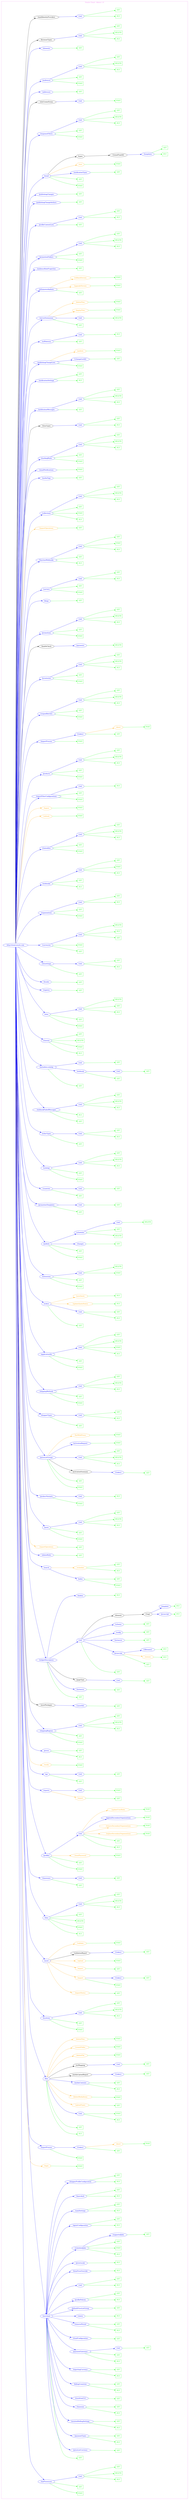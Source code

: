 digraph Cloud_Computing_REST_API {
rankdir="LR";
subgraph cluster_0 {
label="Oracle Cloud - Admin 1.0"
color=violet
fontcolor=violet
subgraph cluster_1 {
label=""
color=white
fontcolor=white
node1 [label="http://cloud.oracle.com", shape="ellipse", color="blue", fontcolor="blue"]
node1 -> node2 [color="blue", fontcolor="blue"]
subgraph cluster_2 {
label=""
color=white
fontcolor=white
node2 [label="/taxProcessors", shape="ellipse", color="blue", fontcolor="blue"]
node2 -> node3 [color="green", fontcolor="green"]
subgraph cluster_3 {
label=""
color=white
fontcolor=white
node3 [label="POST", shape="box", color="green", fontcolor="green"]
}
node2 -> node4 [color="green", fontcolor="green"]
subgraph cluster_4 {
label=""
color=white
fontcolor=white
node4 [label="GET", shape="box", color="green", fontcolor="green"]
}
node2 -> node5 [color="blue", fontcolor="blue"]
subgraph cluster_5 {
label=""
color=white
fontcolor=white
node5 [label="/{id}", shape="ellipse", color="blue", fontcolor="blue"]
node5 -> node6 [color="green", fontcolor="green"]
subgraph cluster_6 {
label=""
color=white
fontcolor=white
node6 [label="PUT", shape="box", color="green", fontcolor="green"]
}
node5 -> node7 [color="green", fontcolor="green"]
subgraph cluster_7 {
label=""
color=white
fontcolor=white
node7 [label="DELETE", shape="box", color="green", fontcolor="green"]
}
node5 -> node8 [color="green", fontcolor="green"]
subgraph cluster_8 {
label=""
color=white
fontcolor=white
node8 [label="GET", shape="box", color="green", fontcolor="green"]
}
}
}
node1 -> node9 [color="blue", fontcolor="blue"]
subgraph cluster_9 {
label=""
color=white
fontcolor=white
node9 [label="/merchant", shape="ellipse", color="blue", fontcolor="blue"]
node9 -> node10 [color="green", fontcolor="green"]
subgraph cluster_10 {
label=""
color=white
fontcolor=white
node10 [label="GET", shape="box", color="green", fontcolor="green"]
}
node9 -> node11 [color="blue", fontcolor="blue"]
subgraph cluster_11 {
label=""
color=white
fontcolor=white
node11 [label="/priceListCurrency", shape="ellipse", color="blue", fontcolor="blue"]
node11 -> node12 [color="green", fontcolor="green"]
subgraph cluster_12 {
label=""
color=white
fontcolor=white
node12 [label="GET", shape="box", color="green", fontcolor="green"]
}
}
node9 -> node13 [color="blue", fontcolor="blue"]
subgraph cluster_13 {
label=""
color=white
fontcolor=white
node13 [label="/paymentTypes", shape="ellipse", color="blue", fontcolor="blue"]
node13 -> node14 [color="green", fontcolor="green"]
subgraph cluster_14 {
label=""
color=white
fontcolor=white
node14 [label="PUT", shape="box", color="green", fontcolor="green"]
}
node13 -> node15 [color="green", fontcolor="green"]
subgraph cluster_15 {
label=""
color=white
fontcolor=white
node15 [label="GET", shape="box", color="green", fontcolor="green"]
}
}
node9 -> node16 [color="blue", fontcolor="blue"]
subgraph cluster_16 {
label=""
color=white
fontcolor=white
node16 [label="/assistedSellingSettings", shape="ellipse", color="blue", fontcolor="blue"]
node16 -> node17 [color="green", fontcolor="green"]
subgraph cluster_17 {
label=""
color=white
fontcolor=white
node17 [label="PUT", shape="box", color="green", fontcolor="green"]
}
node16 -> node18 [color="green", fontcolor="green"]
subgraph cluster_18 {
label=""
color=white
fontcolor=white
node18 [label="GET", shape="box", color="green", fontcolor="green"]
}
}
node9 -> node19 [color="blue", fontcolor="blue"]
subgraph cluster_19 {
label=""
color=white
fontcolor=white
node19 [label="/timezone", shape="ellipse", color="blue", fontcolor="blue"]
node19 -> node20 [color="green", fontcolor="green"]
subgraph cluster_20 {
label=""
color=white
fontcolor=white
node20 [label="PUT", shape="box", color="green", fontcolor="green"]
}
node19 -> node21 [color="green", fontcolor="green"]
subgraph cluster_21 {
label=""
color=white
fontcolor=white
node21 [label="GET", shape="box", color="green", fontcolor="green"]
}
}
node9 -> node22 [color="blue", fontcolor="blue"]
subgraph cluster_22 {
label=""
color=white
fontcolor=white
node22 [label="/storefrontUrl", shape="ellipse", color="blue", fontcolor="blue"]
node22 -> node23 [color="green", fontcolor="green"]
subgraph cluster_23 {
label=""
color=white
fontcolor=white
node23 [label="GET", shape="box", color="green", fontcolor="green"]
}
}
node9 -> node24 [color="blue", fontcolor="blue"]
subgraph cluster_24 {
label=""
color=white
fontcolor=white
node24 [label="/billingCountries", shape="ellipse", color="blue", fontcolor="blue"]
node24 -> node25 [color="green", fontcolor="green"]
subgraph cluster_25 {
label=""
color=white
fontcolor=white
node25 [label="PUT", shape="box", color="green", fontcolor="green"]
}
node24 -> node26 [color="green", fontcolor="green"]
subgraph cluster_26 {
label=""
color=white
fontcolor=white
node26 [label="GET", shape="box", color="green", fontcolor="green"]
}
}
node9 -> node27 [color="blue", fontcolor="blue"]
subgraph cluster_27 {
label=""
color=white
fontcolor=white
node27 [label="/reportingCurrency", shape="ellipse", color="blue", fontcolor="blue"]
node27 -> node28 [color="green", fontcolor="green"]
subgraph cluster_28 {
label=""
color=white
fontcolor=white
node28 [label="PUT", shape="box", color="green", fontcolor="green"]
}
node27 -> node29 [color="green", fontcolor="green"]
subgraph cluster_29 {
label=""
color=white
fontcolor=white
node29 [label="GET", shape="box", color="green", fontcolor="green"]
}
}
node9 -> node30 [color="blue", fontcolor="blue"]
subgraph cluster_30 {
label=""
color=white
fontcolor=white
node30 [label="/paymentGateways", shape="ellipse", color="blue", fontcolor="blue"]
node30 -> node31 [color="green", fontcolor="green"]
subgraph cluster_31 {
label=""
color=white
fontcolor=white
node31 [label="PUT", shape="box", color="green", fontcolor="green"]
}
node30 -> node32 [color="green", fontcolor="green"]
subgraph cluster_32 {
label=""
color=white
fontcolor=white
node32 [label="GET", shape="box", color="green", fontcolor="green"]
}
node30 -> node33 [color="blue", fontcolor="blue"]
subgraph cluster_33 {
label=""
color=white
fontcolor=white
node33 [label="/{id}", shape="ellipse", color="blue", fontcolor="blue"]
node33 -> node34 [color="green", fontcolor="green"]
subgraph cluster_34 {
label=""
color=white
fontcolor=white
node34 [label="GET", shape="box", color="green", fontcolor="green"]
}
}
}
node9 -> node35 [color="blue", fontcolor="blue"]
subgraph cluster_35 {
label=""
color=white
fontcolor=white
node35 [label="/cloudConfiguration", shape="ellipse", color="blue", fontcolor="blue"]
node35 -> node36 [color="green", fontcolor="green"]
subgraph cluster_36 {
label=""
color=white
fontcolor=white
node36 [label="GET", shape="box", color="green", fontcolor="green"]
}
}
node9 -> node37 [color="blue", fontcolor="blue"]
subgraph cluster_37 {
label=""
color=white
fontcolor=white
node37 [label="/remorsePeriod", shape="ellipse", color="blue", fontcolor="blue"]
node37 -> node38 [color="green", fontcolor="green"]
subgraph cluster_38 {
label=""
color=white
fontcolor=white
node38 [label="PUT", shape="box", color="green", fontcolor="green"]
}
node37 -> node39 [color="green", fontcolor="green"]
subgraph cluster_39 {
label=""
color=white
fontcolor=white
node39 [label="GET", shape="box", color="green", fontcolor="green"]
}
}
node9 -> node40 [color="blue", fontcolor="blue"]
subgraph cluster_40 {
label=""
color=white
fontcolor=white
node40 [label="/robots", shape="ellipse", color="blue", fontcolor="blue"]
node40 -> node41 [color="green", fontcolor="green"]
subgraph cluster_41 {
label=""
color=white
fontcolor=white
node41 [label="PUT", shape="box", color="green", fontcolor="green"]
}
}
node9 -> node42 [color="blue", fontcolor="blue"]
subgraph cluster_42 {
label=""
color=white
fontcolor=white
node42 [label="/defaultPriceListGroup", shape="ellipse", color="blue", fontcolor="blue"]
node42 -> node43 [color="green", fontcolor="green"]
subgraph cluster_43 {
label=""
color=white
fontcolor=white
node43 [label="GET", shape="box", color="green", fontcolor="green"]
}
}
node9 -> node44 [color="blue", fontcolor="blue"]
subgraph cluster_44 {
label=""
color=white
fontcolor=white
node44 [label="/profilePolicies", shape="ellipse", color="blue", fontcolor="blue"]
node44 -> node45 [color="green", fontcolor="green"]
subgraph cluster_45 {
label=""
color=white
fontcolor=white
node45 [label="PUT", shape="box", color="green", fontcolor="green"]
}
node44 -> node46 [color="green", fontcolor="green"]
subgraph cluster_46 {
label=""
color=white
fontcolor=white
node46 [label="GET", shape="box", color="green", fontcolor="green"]
}
}
node9 -> node47 [color="blue", fontcolor="blue"]
subgraph cluster_47 {
label=""
color=white
fontcolor=white
node47 [label="/{id}", shape="ellipse", color="blue", fontcolor="blue"]
node47 -> node48 [color="green", fontcolor="green"]
subgraph cluster_48 {
label=""
color=white
fontcolor=white
node48 [label="PUT", shape="box", color="green", fontcolor="green"]
}
node47 -> node49 [color="green", fontcolor="green"]
subgraph cluster_49 {
label=""
color=white
fontcolor=white
node49 [label="GET", shape="box", color="green", fontcolor="green"]
}
}
node9 -> node50 [color="blue", fontcolor="blue"]
subgraph cluster_50 {
label=""
color=white
fontcolor=white
node50 [label="/itemPriceOverride", shape="ellipse", color="blue", fontcolor="blue"]
node50 -> node51 [color="green", fontcolor="green"]
subgraph cluster_51 {
label=""
color=white
fontcolor=white
node51 [label="PUT", shape="box", color="green", fontcolor="green"]
}
}
node9 -> node52 [color="blue", fontcolor="blue"]
subgraph cluster_52 {
label=""
color=white
fontcolor=white
node52 [label="/priceLocale", shape="ellipse", color="blue", fontcolor="blue"]
node52 -> node53 [color="green", fontcolor="green"]
subgraph cluster_53 {
label=""
color=white
fontcolor=white
node53 [label="PUT", shape="box", color="green", fontcolor="green"]
}
}
node9 -> node54 [color="blue", fontcolor="blue"]
subgraph cluster_54 {
label=""
color=white
fontcolor=white
node54 [label="/scheduledJobs", shape="ellipse", color="blue", fontcolor="blue"]
node54 -> node55 [color="green", fontcolor="green"]
subgraph cluster_55 {
label=""
color=white
fontcolor=white
node55 [label="PUT", shape="box", color="green", fontcolor="green"]
}
node54 -> node56 [color="green", fontcolor="green"]
subgraph cluster_56 {
label=""
color=white
fontcolor=white
node56 [label="POST", shape="box", color="green", fontcolor="green"]
}
node54 -> node57 [color="green", fontcolor="green"]
subgraph cluster_57 {
label=""
color=white
fontcolor=white
node57 [label="GET", shape="box", color="green", fontcolor="green"]
}
node54 -> node58 [color="blue", fontcolor="blue"]
subgraph cluster_58 {
label=""
color=white
fontcolor=white
node58 [label="/supportedJobs", shape="ellipse", color="blue", fontcolor="blue"]
node58 -> node59 [color="green", fontcolor="green"]
subgraph cluster_59 {
label=""
color=white
fontcolor=white
node59 [label="GET", shape="box", color="green", fontcolor="green"]
}
}
}
node9 -> node60 [color="blue", fontcolor="blue"]
subgraph cluster_60 {
label=""
color=white
fontcolor=white
node60 [label="/agentConfiguration", shape="ellipse", color="blue", fontcolor="blue"]
node60 -> node61 [color="green", fontcolor="green"]
subgraph cluster_61 {
label=""
color=white
fontcolor=white
node61 [label="PUT", shape="box", color="green", fontcolor="green"]
}
node60 -> node62 [color="green", fontcolor="green"]
subgraph cluster_62 {
label=""
color=white
fontcolor=white
node62 [label="GET", shape="box", color="green", fontcolor="green"]
}
}
node9 -> node63 [color="blue", fontcolor="blue"]
subgraph cluster_63 {
label=""
color=white
fontcolor=white
node63 [label="/samlSettings", shape="ellipse", color="blue", fontcolor="blue"]
node63 -> node64 [color="green", fontcolor="green"]
subgraph cluster_64 {
label=""
color=white
fontcolor=white
node64 [label="PUT", shape="box", color="green", fontcolor="green"]
}
node63 -> node65 [color="green", fontcolor="green"]
subgraph cluster_65 {
label=""
color=white
fontcolor=white
node65 [label="GET", shape="box", color="green", fontcolor="green"]
}
}
node9 -> node66 [color="blue", fontcolor="blue"]
subgraph cluster_66 {
label=""
color=white
fontcolor=white
node66 [label="/basicAuth", shape="ellipse", color="blue", fontcolor="blue"]
node66 -> node67 [color="green", fontcolor="green"]
subgraph cluster_67 {
label=""
color=white
fontcolor=white
node67 [label="PUT", shape="box", color="green", fontcolor="green"]
}
node66 -> node68 [color="green", fontcolor="green"]
subgraph cluster_68 {
label=""
color=white
fontcolor=white
node68 [label="GET", shape="box", color="green", fontcolor="green"]
}
}
node9 -> node69 [color="blue", fontcolor="blue"]
subgraph cluster_69 {
label=""
color=white
fontcolor=white
node69 [label="/shopperProfileConfiguration", shape="ellipse", color="blue", fontcolor="blue"]
node69 -> node70 [color="green", fontcolor="green"]
subgraph cluster_70 {
label=""
color=white
fontcolor=white
node70 [label="PUT", shape="box", color="green", fontcolor="green"]
}
node69 -> node71 [color="green", fontcolor="green"]
subgraph cluster_71 {
label=""
color=white
fontcolor=white
node71 [label="GET", shape="box", color="green", fontcolor="green"]
}
}
}
node1 -> node72 [color="orange", fontcolor="orange"]
subgraph cluster_72 {
label=""
color=white
fontcolor=white
node72 [label="/login", shape="octagon", color="orange", fontcolor="orange"]
node72 -> node73 [color="green", fontcolor="green"]
subgraph cluster_73 {
label=""
color=white
fontcolor=white
node73 [label="POST", shape="box", color="green", fontcolor="green"]
}
}
node1 -> node74 [color="blue", fontcolor="blue"]
subgraph cluster_74 {
label=""
color=white
fontcolor=white
node74 [label="/exportProcess", shape="ellipse", color="blue", fontcolor="blue"]
node74 -> node75 [color="green", fontcolor="green"]
subgraph cluster_75 {
label=""
color=white
fontcolor=white
node75 [label="POST", shape="box", color="green", fontcolor="green"]
}
node74 -> node76 [color="blue", fontcolor="blue"]
subgraph cluster_76 {
label=""
color=white
fontcolor=white
node76 [label="/{token}", shape="ellipse", color="blue", fontcolor="blue"]
node76 -> node77 [color="green", fontcolor="green"]
subgraph cluster_77 {
label=""
color=white
fontcolor=white
node77 [label="GET", shape="box", color="green", fontcolor="green"]
}
node76 -> node78 [color="orange", fontcolor="orange"]
subgraph cluster_78 {
label=""
color=white
fontcolor=white
node78 [label="/abort", shape="octagon", color="orange", fontcolor="orange"]
node78 -> node79 [color="green", fontcolor="green"]
subgraph cluster_79 {
label=""
color=white
fontcolor=white
node79 [label="POST", shape="box", color="green", fontcolor="green"]
}
}
}
}
node1 -> node80 [color="blue", fontcolor="blue"]
subgraph cluster_80 {
label=""
color=white
fontcolor=white
node80 [label="/files", shape="ellipse", color="blue", fontcolor="blue"]
node80 -> node81 [color="green", fontcolor="green"]
subgraph cluster_81 {
label=""
color=white
fontcolor=white
node81 [label="PUT", shape="box", color="green", fontcolor="green"]
}
node80 -> node82 [color="green", fontcolor="green"]
subgraph cluster_82 {
label=""
color=white
fontcolor=white
node82 [label="GET", shape="box", color="green", fontcolor="green"]
}
node80 -> node83 [color="blue", fontcolor="blue"]
subgraph cluster_83 {
label=""
color=white
fontcolor=white
node83 [label="/{id}", shape="ellipse", color="blue", fontcolor="blue"]
node83 -> node84 [color="green", fontcolor="green"]
subgraph cluster_84 {
label=""
color=white
fontcolor=white
node84 [label="PUT", shape="box", color="green", fontcolor="green"]
}
node83 -> node85 [color="green", fontcolor="green"]
subgraph cluster_85 {
label=""
color=white
fontcolor=white
node85 [label="POST", shape="box", color="green", fontcolor="green"]
}
}
node80 -> node86 [color="orange", fontcolor="orange"]
subgraph cluster_86 {
label=""
color=white
fontcolor=white
node86 [label="/uploadTypes", shape="octagon", color="orange", fontcolor="orange"]
node86 -> node87 [color="green", fontcolor="green"]
subgraph cluster_87 {
label=""
color=white
fontcolor=white
node87 [label="GET", shape="box", color="green", fontcolor="green"]
}
}
node80 -> node88 [color="orange", fontcolor="orange"]
subgraph cluster_88 {
label=""
color=white
fontcolor=white
node88 [label="/deleteMediaItems", shape="octagon", color="orange", fontcolor="orange"]
node88 -> node89 [color="green", fontcolor="green"]
subgraph cluster_89 {
label=""
color=white
fontcolor=white
node89 [label="POST", shape="box", color="green", fontcolor="green"]
}
}
node80 -> node90 [color="blue", fontcolor="blue"]
subgraph cluster_90 {
label=""
color=white
fontcolor=white
node90 [label="/mediaContents", shape="ellipse", color="blue", fontcolor="blue"]
node90 -> node91 [color="green", fontcolor="green"]
subgraph cluster_91 {
label=""
color=white
fontcolor=white
node91 [label="PUT", shape="box", color="green", fontcolor="green"]
}
node90 -> node92 [color="green", fontcolor="green"]
subgraph cluster_92 {
label=""
color=white
fontcolor=white
node92 [label="GET", shape="box", color="green", fontcolor="green"]
}
}
node80 -> node93 [color="black", fontcolor="black"]
subgraph cluster_93 {
label=""
color=white
fontcolor=white
node93 [label="/mediaUploadReport", shape="ellipse", color="black", fontcolor="black"]
node93 -> node94 [color="blue", fontcolor="blue"]
subgraph cluster_94 {
label=""
color=white
fontcolor=white
node94 [label="/{token}", shape="ellipse", color="blue", fontcolor="blue"]
node94 -> node95 [color="green", fontcolor="green"]
subgraph cluster_95 {
label=""
color=white
fontcolor=white
node95 [label="GET", shape="box", color="green", fontcolor="green"]
}
}
}
node80 -> node96 [color="black", fontcolor="black"]
subgraph cluster_96 {
label=""
color=white
fontcolor=white
node96 [label="/uriMapping", shape="ellipse", color="black", fontcolor="black"]
node96 -> node97 [color="blue", fontcolor="blue"]
subgraph cluster_97 {
label=""
color=white
fontcolor=white
node97 [label="/{id}", shape="ellipse", color="blue", fontcolor="blue"]
node97 -> node98 [color="green", fontcolor="green"]
subgraph cluster_98 {
label=""
color=white
fontcolor=white
node98 [label="GET", shape="box", color="green", fontcolor="green"]
}
}
}
node80 -> node99 [color="orange", fontcolor="orange"]
subgraph cluster_99 {
label=""
color=white
fontcolor=white
node99 [label="/deleteFile", shape="octagon", color="orange", fontcolor="orange"]
node99 -> node100 [color="green", fontcolor="green"]
subgraph cluster_100 {
label=""
color=white
fontcolor=white
node100 [label="POST", shape="box", color="green", fontcolor="green"]
}
}
node80 -> node101 [color="orange", fontcolor="orange"]
subgraph cluster_101 {
label=""
color=white
fontcolor=white
node101 [label="/createFolder", shape="octagon", color="orange", fontcolor="orange"]
node101 -> node102 [color="green", fontcolor="green"]
subgraph cluster_102 {
label=""
color=white
fontcolor=white
node102 [label="POST", shape="box", color="green", fontcolor="green"]
}
}
node80 -> node103 [color="orange", fontcolor="orange"]
subgraph cluster_103 {
label=""
color=white
fontcolor=white
node103 [label="/deleteFiles", shape="octagon", color="orange", fontcolor="orange"]
node103 -> node104 [color="green", fontcolor="green"]
subgraph cluster_104 {
label=""
color=white
fontcolor=white
node104 [label="POST", shape="box", color="green", fontcolor="green"]
}
}
}
node1 -> node105 [color="blue", fontcolor="blue"]
subgraph cluster_105 {
label=""
color=white
fontcolor=white
node105 [label="/locations", shape="ellipse", color="blue", fontcolor="blue"]
node105 -> node106 [color="green", fontcolor="green"]
subgraph cluster_106 {
label=""
color=white
fontcolor=white
node106 [label="POST", shape="box", color="green", fontcolor="green"]
}
node105 -> node107 [color="green", fontcolor="green"]
subgraph cluster_107 {
label=""
color=white
fontcolor=white
node107 [label="GET", shape="box", color="green", fontcolor="green"]
}
node105 -> node108 [color="blue", fontcolor="blue"]
subgraph cluster_108 {
label=""
color=white
fontcolor=white
node108 [label="/{id}", shape="ellipse", color="blue", fontcolor="blue"]
node108 -> node109 [color="green", fontcolor="green"]
subgraph cluster_109 {
label=""
color=white
fontcolor=white
node109 [label="PUT", shape="box", color="green", fontcolor="green"]
}
node108 -> node110 [color="green", fontcolor="green"]
subgraph cluster_110 {
label=""
color=white
fontcolor=white
node110 [label="DELETE", shape="box", color="green", fontcolor="green"]
}
node108 -> node111 [color="green", fontcolor="green"]
subgraph cluster_111 {
label=""
color=white
fontcolor=white
node111 [label="GET", shape="box", color="green", fontcolor="green"]
}
}
}
node1 -> node112 [color="blue", fontcolor="blue"]
subgraph cluster_112 {
label=""
color=white
fontcolor=white
node112 [label="/asset", shape="ellipse", color="blue", fontcolor="blue"]
node112 -> node113 [color="orange", fontcolor="orange"]
subgraph cluster_113 {
label=""
color=white
fontcolor=white
node113 [label="/importStatus", shape="octagon", color="orange", fontcolor="orange"]
node113 -> node114 [color="green", fontcolor="green"]
subgraph cluster_114 {
label=""
color=white
fontcolor=white
node114 [label="GET", shape="box", color="green", fontcolor="green"]
}
}
node112 -> node115 [color="orange", fontcolor="orange"]
subgraph cluster_115 {
label=""
color=white
fontcolor=white
node115 [label="/import", shape="octagon", color="orange", fontcolor="orange"]
node115 -> node116 [color="green", fontcolor="green"]
subgraph cluster_116 {
label=""
color=white
fontcolor=white
node116 [label="POST", shape="box", color="green", fontcolor="green"]
}
node115 -> node117 [color="blue", fontcolor="blue"]
subgraph cluster_117 {
label=""
color=white
fontcolor=white
node117 [label="/{token}", shape="ellipse", color="blue", fontcolor="blue"]
node117 -> node118 [color="green", fontcolor="green"]
subgraph cluster_118 {
label=""
color=white
fontcolor=white
node118 [label="GET", shape="box", color="green", fontcolor="green"]
}
}
}
node112 -> node119 [color="orange", fontcolor="orange"]
subgraph cluster_119 {
label=""
color=white
fontcolor=white
node119 [label="/export", shape="octagon", color="orange", fontcolor="orange"]
node119 -> node120 [color="green", fontcolor="green"]
subgraph cluster_120 {
label=""
color=white
fontcolor=white
node120 [label="GET", shape="box", color="green", fontcolor="green"]
}
}
node112 -> node121 [color="orange", fontcolor="orange"]
subgraph cluster_121 {
label=""
color=white
fontcolor=white
node121 [label="/upload", shape="octagon", color="orange", fontcolor="orange"]
node121 -> node122 [color="green", fontcolor="green"]
subgraph cluster_122 {
label=""
color=white
fontcolor=white
node122 [label="POST", shape="box", color="green", fontcolor="green"]
}
}
node112 -> node123 [color="black", fontcolor="black"]
subgraph cluster_123 {
label=""
color=white
fontcolor=white
node123 [label="/validationReport", shape="ellipse", color="black", fontcolor="black"]
node123 -> node124 [color="blue", fontcolor="blue"]
subgraph cluster_124 {
label=""
color=white
fontcolor=white
node124 [label="/{token}", shape="ellipse", color="blue", fontcolor="blue"]
node124 -> node125 [color="green", fontcolor="green"]
subgraph cluster_125 {
label=""
color=white
fontcolor=white
node125 [label="GET", shape="box", color="green", fontcolor="green"]
}
}
}
node112 -> node126 [color="orange", fontcolor="orange"]
subgraph cluster_126 {
label=""
color=white
fontcolor=white
node126 [label="/validate", shape="octagon", color="orange", fontcolor="orange"]
node126 -> node127 [color="green", fontcolor="green"]
subgraph cluster_127 {
label=""
color=white
fontcolor=white
node127 [label="POST", shape="box", color="green", fontcolor="green"]
}
}
}
node1 -> node128 [color="blue", fontcolor="blue"]
subgraph cluster_128 {
label=""
color=white
fontcolor=white
node128 [label="/skus", shape="ellipse", color="blue", fontcolor="blue"]
node128 -> node129 [color="green", fontcolor="green"]
subgraph cluster_129 {
label=""
color=white
fontcolor=white
node129 [label="PUT", shape="box", color="green", fontcolor="green"]
}
node128 -> node130 [color="green", fontcolor="green"]
subgraph cluster_130 {
label=""
color=white
fontcolor=white
node130 [label="POST", shape="box", color="green", fontcolor="green"]
}
node128 -> node131 [color="green", fontcolor="green"]
subgraph cluster_131 {
label=""
color=white
fontcolor=white
node131 [label="DELETE", shape="box", color="green", fontcolor="green"]
}
node128 -> node132 [color="green", fontcolor="green"]
subgraph cluster_132 {
label=""
color=white
fontcolor=white
node132 [label="GET", shape="box", color="green", fontcolor="green"]
}
node128 -> node133 [color="blue", fontcolor="blue"]
subgraph cluster_133 {
label=""
color=white
fontcolor=white
node133 [label="/{id}", shape="ellipse", color="blue", fontcolor="blue"]
node133 -> node134 [color="green", fontcolor="green"]
subgraph cluster_134 {
label=""
color=white
fontcolor=white
node134 [label="PUT", shape="box", color="green", fontcolor="green"]
}
node133 -> node135 [color="green", fontcolor="green"]
subgraph cluster_135 {
label=""
color=white
fontcolor=white
node135 [label="DELETE", shape="box", color="green", fontcolor="green"]
}
node133 -> node136 [color="green", fontcolor="green"]
subgraph cluster_136 {
label=""
color=white
fontcolor=white
node136 [label="GET", shape="box", color="green", fontcolor="green"]
}
}
}
node1 -> node137 [color="blue", fontcolor="blue"]
subgraph cluster_137 {
label=""
color=white
fontcolor=white
node137 [label="/timezones", shape="ellipse", color="blue", fontcolor="blue"]
node137 -> node138 [color="green", fontcolor="green"]
subgraph cluster_138 {
label=""
color=white
fontcolor=white
node138 [label="GET", shape="box", color="green", fontcolor="green"]
}
node137 -> node139 [color="blue", fontcolor="blue"]
subgraph cluster_139 {
label=""
color=white
fontcolor=white
node139 [label="/{id}", shape="ellipse", color="blue", fontcolor="blue"]
node139 -> node140 [color="green", fontcolor="green"]
subgraph cluster_140 {
label=""
color=white
fontcolor=white
node140 [label="GET", shape="box", color="green", fontcolor="green"]
}
}
}
node1 -> node141 [color="blue", fontcolor="blue"]
subgraph cluster_141 {
label=""
color=white
fontcolor=white
node141 [label="/profiles", shape="ellipse", color="blue", fontcolor="blue"]
node141 -> node142 [color="green", fontcolor="green"]
subgraph cluster_142 {
label=""
color=white
fontcolor=white
node142 [label="POST", shape="box", color="green", fontcolor="green"]
}
node141 -> node143 [color="green", fontcolor="green"]
subgraph cluster_143 {
label=""
color=white
fontcolor=white
node143 [label="GET", shape="box", color="green", fontcolor="green"]
}
node141 -> node144 [color="orange", fontcolor="orange"]
subgraph cluster_144 {
label=""
color=white
fontcolor=white
node144 [label="/resetPassword", shape="octagon", color="orange", fontcolor="orange"]
node144 -> node145 [color="green", fontcolor="green"]
subgraph cluster_145 {
label=""
color=white
fontcolor=white
node145 [label="POST", shape="box", color="green", fontcolor="green"]
}
}
node141 -> node146 [color="blue", fontcolor="blue"]
subgraph cluster_146 {
label=""
color=white
fontcolor=white
node146 [label="/{id}", shape="ellipse", color="blue", fontcolor="blue"]
node146 -> node147 [color="green", fontcolor="green"]
subgraph cluster_147 {
label=""
color=white
fontcolor=white
node147 [label="PUT", shape="box", color="green", fontcolor="green"]
}
node146 -> node148 [color="green", fontcolor="green"]
subgraph cluster_148 {
label=""
color=white
fontcolor=white
node148 [label="GET", shape="box", color="green", fontcolor="green"]
}
node146 -> node149 [color="orange", fontcolor="orange"]
subgraph cluster_149 {
label=""
color=white
fontcolor=white
node149 [label="/replaceSecondaryOrganizations", shape="octagon", color="orange", fontcolor="orange"]
node149 -> node150 [color="green", fontcolor="green"]
subgraph cluster_150 {
label=""
color=white
fontcolor=white
node150 [label="POST", shape="box", color="green", fontcolor="green"]
}
}
node146 -> node151 [color="orange", fontcolor="orange"]
subgraph cluster_151 {
label=""
color=white
fontcolor=white
node151 [label="/removeSecondaryOrganizations", shape="octagon", color="orange", fontcolor="orange"]
node151 -> node152 [color="green", fontcolor="green"]
subgraph cluster_152 {
label=""
color=white
fontcolor=white
node152 [label="POST", shape="box", color="green", fontcolor="green"]
}
}
node146 -> node153 [color="blue", fontcolor="blue"]
subgraph cluster_153 {
label=""
color=white
fontcolor=white
node153 [label="/appendSecondaryOrganizations", shape="ellipse", color="blue", fontcolor="blue"]
node153 -> node154 [color="green", fontcolor="green"]
subgraph cluster_154 {
label=""
color=white
fontcolor=white
node154 [label="POST", shape="box", color="green", fontcolor="green"]
}
}
node146 -> node155 [color="orange", fontcolor="orange"]
subgraph cluster_155 {
label=""
color=white
fontcolor=white
node155 [label="/updateUserRoles", shape="octagon", color="orange", fontcolor="orange"]
node155 -> node156 [color="green", fontcolor="green"]
subgraph cluster_156 {
label=""
color=white
fontcolor=white
node156 [label="POST", shape="box", color="green", fontcolor="green"]
}
}
}
}
node1 -> node157 [color="blue", fontcolor="blue"]
subgraph cluster_157 {
label=""
color=white
fontcolor=white
node157 [label="/reports", shape="ellipse", color="blue", fontcolor="blue"]
node157 -> node158 [color="orange", fontcolor="orange"]
subgraph cluster_158 {
label=""
color=white
fontcolor=white
node158 [label="/export", shape="octagon", color="orange", fontcolor="orange"]
node158 -> node159 [color="green", fontcolor="green"]
subgraph cluster_159 {
label=""
color=white
fontcolor=white
node159 [label="GET", shape="box", color="green", fontcolor="green"]
}
}
node157 -> node160 [color="blue", fontcolor="blue"]
subgraph cluster_160 {
label=""
color=white
fontcolor=white
node160 [label="/{id}", shape="ellipse", color="blue", fontcolor="blue"]
node160 -> node161 [color="green", fontcolor="green"]
subgraph cluster_161 {
label=""
color=white
fontcolor=white
node161 [label="POST", shape="box", color="green", fontcolor="green"]
}
}
}
node1 -> node162 [color="blue", fontcolor="blue"]
subgraph cluster_162 {
label=""
color=white
fontcolor=white
node162 [label="/api", shape="ellipse", color="blue", fontcolor="blue"]
node162 -> node163 [color="green", fontcolor="green"]
subgraph cluster_163 {
label=""
color=white
fontcolor=white
node163 [label="GET", shape="box", color="green", fontcolor="green"]
}
node162 -> node164 [color="blue", fontcolor="blue"]
subgraph cluster_164 {
label=""
color=white
fontcolor=white
node164 [label="/{id}", shape="ellipse", color="blue", fontcolor="blue"]
node164 -> node165 [color="green", fontcolor="green"]
subgraph cluster_165 {
label=""
color=white
fontcolor=white
node165 [label="GET", shape="box", color="green", fontcolor="green"]
}
}
}
node1 -> node166 [color="orange", fontcolor="orange"]
subgraph cluster_166 {
label=""
color=white
fontcolor=white
node166 [label="/verify", shape="octagon", color="orange", fontcolor="orange"]
node166 -> node167 [color="green", fontcolor="green"]
subgraph cluster_167 {
label=""
color=white
fontcolor=white
node167 [label="POST", shape="box", color="green", fontcolor="green"]
}
}
node1 -> node168 [color="blue", fontcolor="blue"]
subgraph cluster_168 {
label=""
color=white
fontcolor=white
node168 [label="/prices", shape="ellipse", color="blue", fontcolor="blue"]
node168 -> node169 [color="green", fontcolor="green"]
subgraph cluster_169 {
label=""
color=white
fontcolor=white
node169 [label="PUT", shape="box", color="green", fontcolor="green"]
}
node168 -> node170 [color="green", fontcolor="green"]
subgraph cluster_170 {
label=""
color=white
fontcolor=white
node170 [label="GET", shape="box", color="green", fontcolor="green"]
}
}
node1 -> node171 [color="blue", fontcolor="blue"]
subgraph cluster_171 {
label=""
color=white
fontcolor=white
node171 [label="/shippingRegions", shape="ellipse", color="blue", fontcolor="blue"]
node171 -> node172 [color="green", fontcolor="green"]
subgraph cluster_172 {
label=""
color=white
fontcolor=white
node172 [label="POST", shape="box", color="green", fontcolor="green"]
}
node171 -> node173 [color="green", fontcolor="green"]
subgraph cluster_173 {
label=""
color=white
fontcolor=white
node173 [label="GET", shape="box", color="green", fontcolor="green"]
}
node171 -> node174 [color="blue", fontcolor="blue"]
subgraph cluster_174 {
label=""
color=white
fontcolor=white
node174 [label="/{id}", shape="ellipse", color="blue", fontcolor="blue"]
node174 -> node175 [color="green", fontcolor="green"]
subgraph cluster_175 {
label=""
color=white
fontcolor=white
node175 [label="PUT", shape="box", color="green", fontcolor="green"]
}
node174 -> node176 [color="green", fontcolor="green"]
subgraph cluster_176 {
label=""
color=white
fontcolor=white
node176 [label="DELETE", shape="box", color="green", fontcolor="green"]
}
node174 -> node177 [color="green", fontcolor="green"]
subgraph cluster_177 {
label=""
color=white
fontcolor=white
node177 [label="GET", shape="box", color="green", fontcolor="green"]
}
}
}
node1 -> node178 [color="black", fontcolor="black"]
subgraph cluster_178 {
label=""
color=white
fontcolor=white
node178 [label="/assetPackages", shape="ellipse", color="black", fontcolor="black"]
node178 -> node179 [color="blue", fontcolor="blue"]
subgraph cluster_179 {
label=""
color=white
fontcolor=white
node179 [label="/{assetId}", shape="ellipse", color="blue", fontcolor="blue"]
node179 -> node180 [color="green", fontcolor="green"]
subgraph cluster_180 {
label=""
color=white
fontcolor=white
node180 [label="GET", shape="box", color="green", fontcolor="green"]
}
}
}
node1 -> node181 [color="blue", fontcolor="blue"]
subgraph cluster_181 {
label=""
color=white
fontcolor=white
node181 [label="/widgetDescriptors", shape="ellipse", color="blue", fontcolor="blue"]
node181 -> node182 [color="green", fontcolor="green"]
subgraph cluster_182 {
label=""
color=white
fontcolor=white
node182 [label="GET", shape="box", color="green", fontcolor="green"]
}
node181 -> node183 [color="blue", fontcolor="blue"]
subgraph cluster_183 {
label=""
color=white
fontcolor=white
node183 [label="/instances", shape="ellipse", color="blue", fontcolor="blue"]
node183 -> node184 [color="green", fontcolor="green"]
subgraph cluster_184 {
label=""
color=white
fontcolor=white
node184 [label="GET", shape="box", color="green", fontcolor="green"]
}
}
node181 -> node185 [color="black", fontcolor="black"]
subgraph cluster_185 {
label=""
color=white
fontcolor=white
node185 [label="/pageType", shape="ellipse", color="black", fontcolor="black"]
node185 -> node186 [color="blue", fontcolor="blue"]
subgraph cluster_186 {
label=""
color=white
fontcolor=white
node186 [label="/{id}", shape="ellipse", color="blue", fontcolor="blue"]
node186 -> node187 [color="green", fontcolor="green"]
subgraph cluster_187 {
label=""
color=white
fontcolor=white
node187 [label="GET", shape="box", color="green", fontcolor="green"]
}
}
}
node181 -> node188 [color="blue", fontcolor="blue"]
subgraph cluster_188 {
label=""
color=white
fontcolor=white
node188 [label="/{id}", shape="ellipse", color="blue", fontcolor="blue"]
node188 -> node189 [color="green", fontcolor="green"]
subgraph cluster_189 {
label=""
color=white
fontcolor=white
node189 [label="GET", shape="box", color="green", fontcolor="green"]
}
node188 -> node190 [color="blue", fontcolor="blue"]
subgraph cluster_190 {
label=""
color=white
fontcolor=white
node190 [label="/javascript", shape="ellipse", color="blue", fontcolor="blue"]
node190 -> node191 [color="green", fontcolor="green"]
subgraph cluster_191 {
label=""
color=white
fontcolor=white
node191 [label="GET", shape="box", color="green", fontcolor="green"]
}
node190 -> node192 [color="orange", fontcolor="orange"]
subgraph cluster_192 {
label=""
color=white
fontcolor=white
node192 [label="/restore", shape="octagon", color="orange", fontcolor="orange"]
node192 -> node193 [color="green", fontcolor="green"]
subgraph cluster_193 {
label=""
color=white
fontcolor=white
node193 [label="PUT", shape="box", color="green", fontcolor="green"]
}
}
node190 -> node194 [color="blue", fontcolor="blue"]
subgraph cluster_194 {
label=""
color=white
fontcolor=white
node194 [label="/{filename}", shape="ellipse", color="blue", fontcolor="blue"]
node194 -> node195 [color="green", fontcolor="green"]
subgraph cluster_195 {
label=""
color=white
fontcolor=white
node195 [label="PUT", shape="box", color="green", fontcolor="green"]
}
}
}
node188 -> node196 [color="blue", fontcolor="blue"]
subgraph cluster_196 {
label=""
color=white
fontcolor=white
node196 [label="/instances", shape="ellipse", color="blue", fontcolor="blue"]
node196 -> node197 [color="green", fontcolor="green"]
subgraph cluster_197 {
label=""
color=white
fontcolor=white
node197 [label="GET", shape="box", color="green", fontcolor="green"]
}
}
node188 -> node198 [color="blue", fontcolor="blue"]
subgraph cluster_198 {
label=""
color=white
fontcolor=white
node198 [label="/config", shape="ellipse", color="blue", fontcolor="blue"]
node198 -> node199 [color="green", fontcolor="green"]
subgraph cluster_199 {
label=""
color=white
fontcolor=white
node199 [label="GET", shape="box", color="green", fontcolor="green"]
}
}
node188 -> node200 [color="blue", fontcolor="blue"]
subgraph cluster_200 {
label=""
color=white
fontcolor=white
node200 [label="/schema", shape="ellipse", color="blue", fontcolor="blue"]
node200 -> node201 [color="green", fontcolor="green"]
subgraph cluster_201 {
label=""
color=white
fontcolor=white
node201 [label="GET", shape="box", color="green", fontcolor="green"]
}
}
node188 -> node202 [color="black", fontcolor="black"]
subgraph cluster_202 {
label=""
color=white
fontcolor=white
node202 [label="/element", shape="ellipse", color="black", fontcolor="black"]
node202 -> node203 [color="black", fontcolor="black"]
subgraph cluster_203 {
label=""
color=white
fontcolor=white
node203 [label="/{tag}", shape="ellipse", color="black", fontcolor="black"]
node203 -> node204 [color="blue", fontcolor="blue"]
subgraph cluster_204 {
label=""
color=white
fontcolor=white
node204 [label="/javascript", shape="ellipse", color="blue", fontcolor="blue"]
node204 -> node205 [color="green", fontcolor="green"]
subgraph cluster_205 {
label=""
color=white
fontcolor=white
node205 [label="PUT", shape="box", color="green", fontcolor="green"]
}
}
node203 -> node206 [color="blue", fontcolor="blue"]
subgraph cluster_206 {
label=""
color=white
fontcolor=white
node206 [label="/template", shape="ellipse", color="blue", fontcolor="blue"]
node206 -> node207 [color="green", fontcolor="green"]
subgraph cluster_207 {
label=""
color=white
fontcolor=white
node207 [label="PUT", shape="box", color="green", fontcolor="green"]
}
}
}
}
}
node181 -> node208 [color="blue", fontcolor="blue"]
subgraph cluster_208 {
label=""
color=white
fontcolor=white
node208 [label="/hidden", shape="ellipse", color="blue", fontcolor="blue"]
node208 -> node209 [color="green", fontcolor="green"]
subgraph cluster_209 {
label=""
color=white
fontcolor=white
node209 [label="PUT", shape="box", color="green", fontcolor="green"]
}
}
}
node1 -> node210 [color="blue", fontcolor="blue"]
subgraph cluster_210 {
label=""
color=white
fontcolor=white
node210 [label="/search", shape="ellipse", color="blue", fontcolor="blue"]
node210 -> node211 [color="blue", fontcolor="blue"]
subgraph cluster_211 {
label=""
color=white
fontcolor=white
node211 [label="/index", shape="ellipse", color="blue", fontcolor="blue"]
node211 -> node212 [color="green", fontcolor="green"]
subgraph cluster_212 {
label=""
color=white
fontcolor=white
node212 [label="POST", shape="box", color="green", fontcolor="green"]
}
node211 -> node213 [color="green", fontcolor="green"]
subgraph cluster_213 {
label=""
color=white
fontcolor=white
node213 [label="GET", shape="box", color="green", fontcolor="green"]
}
}
node210 -> node214 [color="orange", fontcolor="orange"]
subgraph cluster_214 {
label=""
color=white
fontcolor=white
node214 [label="/schedule", shape="octagon", color="orange", fontcolor="orange"]
node214 -> node215 [color="green", fontcolor="green"]
subgraph cluster_215 {
label=""
color=white
fontcolor=white
node215 [label="PUT", shape="box", color="green", fontcolor="green"]
}
node214 -> node216 [color="green", fontcolor="green"]
subgraph cluster_216 {
label=""
color=white
fontcolor=white
node216 [label="GET", shape="box", color="green", fontcolor="green"]
}
}
}
node1 -> node217 [color="blue", fontcolor="blue"]
subgraph cluster_217 {
label=""
color=white
fontcolor=white
node217 [label="/adminRoles", shape="ellipse", color="blue", fontcolor="blue"]
node217 -> node218 [color="green", fontcolor="green"]
subgraph cluster_218 {
label=""
color=white
fontcolor=white
node218 [label="GET", shape="box", color="green", fontcolor="green"]
}
}
node1 -> node219 [color="orange", fontcolor="orange"]
subgraph cluster_219 {
label=""
color=white
fontcolor=white
node219 [label="/exportOperations", shape="octagon", color="orange", fontcolor="orange"]
node219 -> node220 [color="green", fontcolor="green"]
subgraph cluster_220 {
label=""
color=white
fontcolor=white
node220 [label="GET", shape="box", color="green", fontcolor="green"]
}
}
node1 -> node221 [color="blue", fontcolor="blue"]
subgraph cluster_221 {
label=""
color=white
fontcolor=white
node221 [label="/posts", shape="ellipse", color="blue", fontcolor="blue"]
node221 -> node222 [color="green", fontcolor="green"]
subgraph cluster_222 {
label=""
color=white
fontcolor=white
node222 [label="POST", shape="box", color="green", fontcolor="green"]
}
node221 -> node223 [color="green", fontcolor="green"]
subgraph cluster_223 {
label=""
color=white
fontcolor=white
node223 [label="GET", shape="box", color="green", fontcolor="green"]
}
node221 -> node224 [color="blue", fontcolor="blue"]
subgraph cluster_224 {
label=""
color=white
fontcolor=white
node224 [label="/{id}", shape="ellipse", color="blue", fontcolor="blue"]
node224 -> node225 [color="green", fontcolor="green"]
subgraph cluster_225 {
label=""
color=white
fontcolor=white
node225 [label="PUT", shape="box", color="green", fontcolor="green"]
}
node224 -> node226 [color="green", fontcolor="green"]
subgraph cluster_226 {
label=""
color=white
fontcolor=white
node226 [label="DELETE", shape="box", color="green", fontcolor="green"]
}
node224 -> node227 [color="green", fontcolor="green"]
subgraph cluster_227 {
label=""
color=white
fontcolor=white
node227 [label="GET", shape="box", color="green", fontcolor="green"]
}
}
}
node1 -> node228 [color="blue", fontcolor="blue"]
subgraph cluster_228 {
label=""
color=white
fontcolor=white
node228 [label="/productVariants", shape="ellipse", color="blue", fontcolor="blue"]
node228 -> node229 [color="green", fontcolor="green"]
subgraph cluster_229 {
label=""
color=white
fontcolor=white
node229 [label="POST", shape="box", color="green", fontcolor="green"]
}
node228 -> node230 [color="blue", fontcolor="blue"]
subgraph cluster_230 {
label=""
color=white
fontcolor=white
node230 [label="/{id}", shape="ellipse", color="blue", fontcolor="blue"]
node230 -> node231 [color="green", fontcolor="green"]
subgraph cluster_231 {
label=""
color=white
fontcolor=white
node231 [label="PUT", shape="box", color="green", fontcolor="green"]
}
}
}
node1 -> node232 [color="blue", fontcolor="blue"]
subgraph cluster_232 {
label=""
color=white
fontcolor=white
node232 [label="/priceListGroups", shape="ellipse", color="blue", fontcolor="blue"]
node232 -> node233 [color="green", fontcolor="green"]
subgraph cluster_233 {
label=""
color=white
fontcolor=white
node233 [label="POST", shape="box", color="green", fontcolor="green"]
}
node232 -> node234 [color="green", fontcolor="green"]
subgraph cluster_234 {
label=""
color=white
fontcolor=white
node234 [label="GET", shape="box", color="green", fontcolor="green"]
}
node232 -> node235 [color="black", fontcolor="black"]
subgraph cluster_235 {
label=""
color=white
fontcolor=white
node235 [label="/activationSummary", shape="ellipse", color="black", fontcolor="black"]
node235 -> node236 [color="blue", fontcolor="blue"]
subgraph cluster_236 {
label=""
color=white
fontcolor=white
node236 [label="/{token}", shape="ellipse", color="blue", fontcolor="blue"]
node236 -> node237 [color="green", fontcolor="green"]
subgraph cluster_237 {
label=""
color=white
fontcolor=white
node237 [label="GET", shape="box", color="green", fontcolor="green"]
}
}
}
node232 -> node238 [color="blue", fontcolor="blue"]
subgraph cluster_238 {
label=""
color=white
fontcolor=white
node238 [label="/{id}", shape="ellipse", color="blue", fontcolor="blue"]
node238 -> node239 [color="green", fontcolor="green"]
subgraph cluster_239 {
label=""
color=white
fontcolor=white
node239 [label="PUT", shape="box", color="green", fontcolor="green"]
}
node238 -> node240 [color="green", fontcolor="green"]
subgraph cluster_240 {
label=""
color=white
fontcolor=white
node240 [label="DELETE", shape="box", color="green", fontcolor="green"]
}
node238 -> node241 [color="green", fontcolor="green"]
subgraph cluster_241 {
label=""
color=white
fontcolor=white
node241 [label="GET", shape="box", color="green", fontcolor="green"]
}
}
node232 -> node242 [color="blue", fontcolor="blue"]
subgraph cluster_242 {
label=""
color=white
fontcolor=white
node242 [label="/activationRequest", shape="ellipse", color="blue", fontcolor="blue"]
node242 -> node243 [color="green", fontcolor="green"]
subgraph cluster_243 {
label=""
color=white
fontcolor=white
node243 [label="POST", shape="box", color="green", fontcolor="green"]
}
}
node232 -> node244 [color="orange", fontcolor="orange"]
subgraph cluster_244 {
label=""
color=white
fontcolor=white
node244 [label="/listWithPrices", shape="octagon", color="orange", fontcolor="orange"]
node244 -> node245 [color="green", fontcolor="green"]
subgraph cluster_245 {
label=""
color=white
fontcolor=white
node245 [label="POST", shape="box", color="green", fontcolor="green"]
}
}
}
node1 -> node246 [color="blue", fontcolor="blue"]
subgraph cluster_246 {
label=""
color=white
fontcolor=white
node246 [label="/shopperTypes", shape="ellipse", color="blue", fontcolor="blue"]
node246 -> node247 [color="green", fontcolor="green"]
subgraph cluster_247 {
label=""
color=white
fontcolor=white
node247 [label="GET", shape="box", color="green", fontcolor="green"]
}
node246 -> node248 [color="blue", fontcolor="blue"]
subgraph cluster_248 {
label=""
color=white
fontcolor=white
node248 [label="/{id}", shape="ellipse", color="blue", fontcolor="blue"]
node248 -> node249 [color="green", fontcolor="green"]
subgraph cluster_249 {
label=""
color=white
fontcolor=white
node249 [label="PUT", shape="box", color="green", fontcolor="green"]
}
node248 -> node250 [color="green", fontcolor="green"]
subgraph cluster_250 {
label=""
color=white
fontcolor=white
node250 [label="GET", shape="box", color="green", fontcolor="green"]
}
}
}
node1 -> node251 [color="blue", fontcolor="blue"]
subgraph cluster_251 {
label=""
color=white
fontcolor=white
node251 [label="/shippingMethods", shape="ellipse", color="blue", fontcolor="blue"]
node251 -> node252 [color="green", fontcolor="green"]
subgraph cluster_252 {
label=""
color=white
fontcolor=white
node252 [label="POST", shape="box", color="green", fontcolor="green"]
}
node251 -> node253 [color="green", fontcolor="green"]
subgraph cluster_253 {
label=""
color=white
fontcolor=white
node253 [label="GET", shape="box", color="green", fontcolor="green"]
}
node251 -> node254 [color="blue", fontcolor="blue"]
subgraph cluster_254 {
label=""
color=white
fontcolor=white
node254 [label="/{id}", shape="ellipse", color="blue", fontcolor="blue"]
node254 -> node255 [color="green", fontcolor="green"]
subgraph cluster_255 {
label=""
color=white
fontcolor=white
node255 [label="PUT", shape="box", color="green", fontcolor="green"]
}
node254 -> node256 [color="green", fontcolor="green"]
subgraph cluster_256 {
label=""
color=white
fontcolor=white
node256 [label="DELETE", shape="box", color="green", fontcolor="green"]
}
node254 -> node257 [color="green", fontcolor="green"]
subgraph cluster_257 {
label=""
color=white
fontcolor=white
node257 [label="GET", shape="box", color="green", fontcolor="green"]
}
}
}
node1 -> node258 [color="blue", fontcolor="blue"]
subgraph cluster_258 {
label=""
color=white
fontcolor=white
node258 [label="/applicationIds", shape="ellipse", color="blue", fontcolor="blue"]
node258 -> node259 [color="green", fontcolor="green"]
subgraph cluster_259 {
label=""
color=white
fontcolor=white
node259 [label="POST", shape="box", color="green", fontcolor="green"]
}
node258 -> node260 [color="green", fontcolor="green"]
subgraph cluster_260 {
label=""
color=white
fontcolor=white
node260 [label="GET", shape="box", color="green", fontcolor="green"]
}
node258 -> node261 [color="blue", fontcolor="blue"]
subgraph cluster_261 {
label=""
color=white
fontcolor=white
node261 [label="/{id}", shape="ellipse", color="blue", fontcolor="blue"]
node261 -> node262 [color="green", fontcolor="green"]
subgraph cluster_262 {
label=""
color=white
fontcolor=white
node262 [label="PUT", shape="box", color="green", fontcolor="green"]
}
node261 -> node263 [color="green", fontcolor="green"]
subgraph cluster_263 {
label=""
color=white
fontcolor=white
node263 [label="POST", shape="box", color="green", fontcolor="green"]
}
node261 -> node264 [color="green", fontcolor="green"]
subgraph cluster_264 {
label=""
color=white
fontcolor=white
node264 [label="DELETE", shape="box", color="green", fontcolor="green"]
}
node261 -> node265 [color="green", fontcolor="green"]
subgraph cluster_265 {
label=""
color=white
fontcolor=white
node265 [label="GET", shape="box", color="green", fontcolor="green"]
}
}
}
node1 -> node266 [color="blue", fontcolor="blue"]
subgraph cluster_266 {
label=""
color=white
fontcolor=white
node266 [label="/orders", shape="ellipse", color="blue", fontcolor="blue"]
node266 -> node267 [color="green", fontcolor="green"]
subgraph cluster_267 {
label=""
color=white
fontcolor=white
node267 [label="GET", shape="box", color="green", fontcolor="green"]
}
node266 -> node268 [color="blue", fontcolor="blue"]
subgraph cluster_268 {
label=""
color=white
fontcolor=white
node268 [label="/{id}", shape="ellipse", color="blue", fontcolor="blue"]
node268 -> node269 [color="green", fontcolor="green"]
subgraph cluster_269 {
label=""
color=white
fontcolor=white
node269 [label="PUT", shape="box", color="green", fontcolor="green"]
}
node268 -> node270 [color="green", fontcolor="green"]
subgraph cluster_270 {
label=""
color=white
fontcolor=white
node270 [label="GET", shape="box", color="green", fontcolor="green"]
}
}
node266 -> node271 [color="orange", fontcolor="orange"]
subgraph cluster_271 {
label=""
color=white
fontcolor=white
node271 [label="/updateQuoteStatus", shape="octagon", color="orange", fontcolor="orange"]
node271 -> node272 [color="green", fontcolor="green"]
subgraph cluster_272 {
label=""
color=white
fontcolor=white
node272 [label="PUT", shape="box", color="green", fontcolor="green"]
}
}
node266 -> node273 [color="orange", fontcolor="orange"]
subgraph cluster_273 {
label=""
color=white
fontcolor=white
node273 [label="/syncQuote", shape="octagon", color="orange", fontcolor="orange"]
node273 -> node274 [color="green", fontcolor="green"]
subgraph cluster_274 {
label=""
color=white
fontcolor=white
node274 [label="PUT", shape="box", color="green", fontcolor="green"]
}
}
}
node1 -> node275 [color="blue", fontcolor="blue"]
subgraph cluster_275 {
label=""
color=white
fontcolor=white
node275 [label="/extensions", shape="ellipse", color="blue", fontcolor="blue"]
node275 -> node276 [color="green", fontcolor="green"]
subgraph cluster_276 {
label=""
color=white
fontcolor=white
node276 [label="POST", shape="box", color="green", fontcolor="green"]
}
node275 -> node277 [color="green", fontcolor="green"]
subgraph cluster_277 {
label=""
color=white
fontcolor=white
node277 [label="GET", shape="box", color="green", fontcolor="green"]
}
node275 -> node278 [color="blue", fontcolor="blue"]
subgraph cluster_278 {
label=""
color=white
fontcolor=white
node278 [label="/{id}", shape="ellipse", color="blue", fontcolor="blue"]
node278 -> node279 [color="green", fontcolor="green"]
subgraph cluster_279 {
label=""
color=white
fontcolor=white
node279 [label="POST", shape="box", color="green", fontcolor="green"]
}
node278 -> node280 [color="green", fontcolor="green"]
subgraph cluster_280 {
label=""
color=white
fontcolor=white
node280 [label="DELETE", shape="box", color="green", fontcolor="green"]
}
}
}
node1 -> node281 [color="blue", fontcolor="blue"]
subgraph cluster_281 {
label=""
color=white
fontcolor=white
node281 [label="/publish", shape="ellipse", color="blue", fontcolor="blue"]
node281 -> node282 [color="green", fontcolor="green"]
subgraph cluster_282 {
label=""
color=white
fontcolor=white
node282 [label="POST", shape="box", color="green", fontcolor="green"]
}
node281 -> node283 [color="green", fontcolor="green"]
subgraph cluster_283 {
label=""
color=white
fontcolor=white
node283 [label="GET", shape="box", color="green", fontcolor="green"]
}
node281 -> node284 [color="blue", fontcolor="blue"]
subgraph cluster_284 {
label=""
color=white
fontcolor=white
node284 [label="/changes", shape="ellipse", color="blue", fontcolor="blue"]
node284 -> node285 [color="green", fontcolor="green"]
subgraph cluster_285 {
label=""
color=white
fontcolor=white
node285 [label="GET", shape="box", color="green", fontcolor="green"]
}
}
node281 -> node286 [color="blue", fontcolor="blue"]
subgraph cluster_286 {
label=""
color=white
fontcolor=white
node286 [label="/schedules", shape="ellipse", color="blue", fontcolor="blue"]
node286 -> node287 [color="green", fontcolor="green"]
subgraph cluster_287 {
label=""
color=white
fontcolor=white
node287 [label="DELETE", shape="box", color="green", fontcolor="green"]
}
node286 -> node288 [color="green", fontcolor="green"]
subgraph cluster_288 {
label=""
color=white
fontcolor=white
node288 [label="GET", shape="box", color="green", fontcolor="green"]
}
node286 -> node289 [color="blue", fontcolor="blue"]
subgraph cluster_289 {
label=""
color=white
fontcolor=white
node289 [label="/{id}", shape="ellipse", color="blue", fontcolor="blue"]
node289 -> node290 [color="green", fontcolor="green"]
subgraph cluster_290 {
label=""
color=white
fontcolor=white
node290 [label="DELETE", shape="box", color="green", fontcolor="green"]
}
}
}
}
node1 -> node291 [color="blue", fontcolor="blue"]
subgraph cluster_291 {
label=""
color=white
fontcolor=white
node291 [label="/promotionTemplates", shape="ellipse", color="blue", fontcolor="blue"]
node291 -> node292 [color="green", fontcolor="green"]
subgraph cluster_292 {
label=""
color=white
fontcolor=white
node292 [label="GET", shape="box", color="green", fontcolor="green"]
}
node291 -> node293 [color="blue", fontcolor="blue"]
subgraph cluster_293 {
label=""
color=white
fontcolor=white
node293 [label="/{id}", shape="ellipse", color="blue", fontcolor="blue"]
node293 -> node294 [color="green", fontcolor="green"]
subgraph cluster_294 {
label=""
color=white
fontcolor=white
node294 [label="GET", shape="box", color="green", fontcolor="green"]
}
}
}
node1 -> node295 [color="blue", fontcolor="blue"]
subgraph cluster_295 {
label=""
color=white
fontcolor=white
node295 [label="/countries", shape="ellipse", color="blue", fontcolor="blue"]
node295 -> node296 [color="green", fontcolor="green"]
subgraph cluster_296 {
label=""
color=white
fontcolor=white
node296 [label="GET", shape="box", color="green", fontcolor="green"]
}
node295 -> node297 [color="blue", fontcolor="blue"]
subgraph cluster_297 {
label=""
color=white
fontcolor=white
node297 [label="/{id}", shape="ellipse", color="blue", fontcolor="blue"]
node297 -> node298 [color="green", fontcolor="green"]
subgraph cluster_298 {
label=""
color=white
fontcolor=white
node298 [label="GET", shape="box", color="green", fontcolor="green"]
}
}
}
node1 -> node299 [color="blue", fontcolor="blue"]
subgraph cluster_299 {
label=""
color=white
fontcolor=white
node299 [label="/catalogs", shape="ellipse", color="blue", fontcolor="blue"]
node299 -> node300 [color="green", fontcolor="green"]
subgraph cluster_300 {
label=""
color=white
fontcolor=white
node300 [label="POST", shape="box", color="green", fontcolor="green"]
}
node299 -> node301 [color="green", fontcolor="green"]
subgraph cluster_301 {
label=""
color=white
fontcolor=white
node301 [label="GET", shape="box", color="green", fontcolor="green"]
}
node299 -> node302 [color="blue", fontcolor="blue"]
subgraph cluster_302 {
label=""
color=white
fontcolor=white
node302 [label="/{id}", shape="ellipse", color="blue", fontcolor="blue"]
node302 -> node303 [color="green", fontcolor="green"]
subgraph cluster_303 {
label=""
color=white
fontcolor=white
node303 [label="PUT", shape="box", color="green", fontcolor="green"]
}
node302 -> node304 [color="green", fontcolor="green"]
subgraph cluster_304 {
label=""
color=white
fontcolor=white
node304 [label="DELETE", shape="box", color="green", fontcolor="green"]
}
node302 -> node305 [color="green", fontcolor="green"]
subgraph cluster_305 {
label=""
color=white
fontcolor=white
node305 [label="GET", shape="box", color="green", fontcolor="green"]
}
}
}
node1 -> node306 [color="blue", fontcolor="blue"]
subgraph cluster_306 {
label=""
color=white
fontcolor=white
node306 [label="/orderTypes", shape="ellipse", color="blue", fontcolor="blue"]
node306 -> node307 [color="green", fontcolor="green"]
subgraph cluster_307 {
label=""
color=white
fontcolor=white
node307 [label="GET", shape="box", color="green", fontcolor="green"]
}
node306 -> node308 [color="blue", fontcolor="blue"]
subgraph cluster_308 {
label=""
color=white
fontcolor=white
node308 [label="/{id}", shape="ellipse", color="blue", fontcolor="blue"]
node308 -> node309 [color="green", fontcolor="green"]
subgraph cluster_309 {
label=""
color=white
fontcolor=white
node309 [label="PUT", shape="box", color="green", fontcolor="green"]
}
node308 -> node310 [color="green", fontcolor="green"]
subgraph cluster_310 {
label=""
color=white
fontcolor=white
node310 [label="GET", shape="box", color="green", fontcolor="green"]
}
}
}
node1 -> node311 [color="blue", fontcolor="blue"]
subgraph cluster_311 {
label=""
color=white
fontcolor=white
node311 [label="/webhookFailedMessages", shape="ellipse", color="blue", fontcolor="blue"]
node311 -> node312 [color="green", fontcolor="green"]
subgraph cluster_312 {
label=""
color=white
fontcolor=white
node312 [label="GET", shape="box", color="green", fontcolor="green"]
}
node311 -> node313 [color="green", fontcolor="green"]
subgraph cluster_313 {
label=""
color=white
fontcolor=white
node313 [label="PUT", shape="box", color="green", fontcolor="green"]
}
node311 -> node314 [color="blue", fontcolor="blue"]
subgraph cluster_314 {
label=""
color=white
fontcolor=white
node314 [label="/{id}", shape="ellipse", color="blue", fontcolor="blue"]
node314 -> node315 [color="green", fontcolor="green"]
subgraph cluster_315 {
label=""
color=white
fontcolor=white
node315 [label="PUT", shape="box", color="green", fontcolor="green"]
}
node314 -> node316 [color="green", fontcolor="green"]
subgraph cluster_316 {
label=""
color=white
fontcolor=white
node316 [label="DELETE", shape="box", color="green", fontcolor="green"]
}
node314 -> node317 [color="green", fontcolor="green"]
subgraph cluster_317 {
label=""
color=white
fontcolor=white
node317 [label="GET", shape="box", color="green", fontcolor="green"]
}
}
}
node1 -> node318 [color="blue", fontcolor="blue"]
subgraph cluster_318 {
label=""
color=white
fontcolor=white
node318 [label="/metadata-catalog", shape="ellipse", color="blue", fontcolor="blue"]
node318 -> node319 [color="green", fontcolor="green"]
subgraph cluster_319 {
label=""
color=white
fontcolor=white
node319 [label="GET", shape="box", color="green", fontcolor="green"]
}
node318 -> node320 [color="blue", fontcolor="blue"]
subgraph cluster_320 {
label=""
color=white
fontcolor=white
node320 [label="/webhook", shape="ellipse", color="blue", fontcolor="blue"]
node320 -> node321 [color="green", fontcolor="green"]
subgraph cluster_321 {
label=""
color=white
fontcolor=white
node321 [label="GET", shape="box", color="green", fontcolor="green"]
}
node320 -> node322 [color="blue", fontcolor="blue"]
subgraph cluster_322 {
label=""
color=white
fontcolor=white
node322 [label="/{id}", shape="ellipse", color="blue", fontcolor="blue"]
node322 -> node323 [color="green", fontcolor="green"]
subgraph cluster_323 {
label=""
color=white
fontcolor=white
node323 [label="GET", shape="box", color="green", fontcolor="green"]
}
}
}
node318 -> node324 [color="blue", fontcolor="blue"]
subgraph cluster_324 {
label=""
color=white
fontcolor=white
node324 [label="/{id}", shape="ellipse", color="blue", fontcolor="blue"]
node324 -> node325 [color="green", fontcolor="green"]
subgraph cluster_325 {
label=""
color=white
fontcolor=white
node325 [label="GET", shape="box", color="green", fontcolor="green"]
}
}
}
node1 -> node326 [color="blue", fontcolor="blue"]
subgraph cluster_326 {
label=""
color=white
fontcolor=white
node326 [label="/reasons", shape="ellipse", color="blue", fontcolor="blue"]
node326 -> node327 [color="green", fontcolor="green"]
subgraph cluster_327 {
label=""
color=white
fontcolor=white
node327 [label="PUT", shape="box", color="green", fontcolor="green"]
}
node326 -> node328 [color="green", fontcolor="green"]
subgraph cluster_328 {
label=""
color=white
fontcolor=white
node328 [label="POST", shape="box", color="green", fontcolor="green"]
}
node326 -> node329 [color="green", fontcolor="green"]
subgraph cluster_329 {
label=""
color=white
fontcolor=white
node329 [label="DELETE", shape="box", color="green", fontcolor="green"]
}
node326 -> node330 [color="green", fontcolor="green"]
subgraph cluster_330 {
label=""
color=white
fontcolor=white
node330 [label="GET", shape="box", color="green", fontcolor="green"]
}
}
node1 -> node331 [color="blue", fontcolor="blue"]
subgraph cluster_331 {
label=""
color=white
fontcolor=white
node331 [label="/sites", shape="ellipse", color="blue", fontcolor="blue"]
node331 -> node332 [color="green", fontcolor="green"]
subgraph cluster_332 {
label=""
color=white
fontcolor=white
node332 [label="POST", shape="box", color="green", fontcolor="green"]
}
node331 -> node333 [color="green", fontcolor="green"]
subgraph cluster_333 {
label=""
color=white
fontcolor=white
node333 [label="GET", shape="box", color="green", fontcolor="green"]
}
node331 -> node334 [color="blue", fontcolor="blue"]
subgraph cluster_334 {
label=""
color=white
fontcolor=white
node334 [label="/{id}", shape="ellipse", color="blue", fontcolor="blue"]
node334 -> node335 [color="green", fontcolor="green"]
subgraph cluster_335 {
label=""
color=white
fontcolor=white
node335 [label="PUT", shape="box", color="green", fontcolor="green"]
}
node334 -> node336 [color="green", fontcolor="green"]
subgraph cluster_336 {
label=""
color=white
fontcolor=white
node336 [label="GET", shape="box", color="green", fontcolor="green"]
}
node334 -> node337 [color="green", fontcolor="green"]
subgraph cluster_337 {
label=""
color=white
fontcolor=white
node337 [label="DELETE", shape="box", color="green", fontcolor="green"]
}
}
}
node1 -> node338 [color="blue", fontcolor="blue"]
subgraph cluster_338 {
label=""
color=white
fontcolor=white
node338 [label="/registry", shape="ellipse", color="blue", fontcolor="blue"]
node338 -> node339 [color="green", fontcolor="green"]
subgraph cluster_339 {
label=""
color=white
fontcolor=white
node339 [label="GET", shape="box", color="green", fontcolor="green"]
}
}
node1 -> node340 [color="blue", fontcolor="blue"]
subgraph cluster_340 {
label=""
color=white
fontcolor=white
node340 [label="/locales", shape="ellipse", color="blue", fontcolor="blue"]
node340 -> node341 [color="green", fontcolor="green"]
subgraph cluster_341 {
label=""
color=white
fontcolor=white
node341 [label="GET", shape="box", color="green", fontcolor="green"]
}
}
node1 -> node342 [color="blue", fontcolor="blue"]
subgraph cluster_342 {
label=""
color=white
fontcolor=white
node342 [label="/sitesettings", shape="ellipse", color="blue", fontcolor="blue"]
node342 -> node343 [color="green", fontcolor="green"]
subgraph cluster_343 {
label=""
color=white
fontcolor=white
node343 [label="GET", shape="box", color="green", fontcolor="green"]
}
node342 -> node344 [color="blue", fontcolor="blue"]
subgraph cluster_344 {
label=""
color=white
fontcolor=white
node344 [label="/{id}", shape="ellipse", color="blue", fontcolor="blue"]
node344 -> node345 [color="green", fontcolor="green"]
subgraph cluster_345 {
label=""
color=white
fontcolor=white
node345 [label="PUT", shape="box", color="green", fontcolor="green"]
}
node344 -> node346 [color="green", fontcolor="green"]
subgraph cluster_346 {
label=""
color=white
fontcolor=white
node346 [label="GET", shape="box", color="green", fontcolor="green"]
}
}
}
node1 -> node347 [color="blue", fontcolor="blue"]
subgraph cluster_347 {
label=""
color=white
fontcolor=white
node347 [label="/currencies", shape="ellipse", color="blue", fontcolor="blue"]
node347 -> node348 [color="green", fontcolor="green"]
subgraph cluster_348 {
label=""
color=white
fontcolor=white
node348 [label="GET", shape="box", color="green", fontcolor="green"]
}
node347 -> node349 [color="green", fontcolor="green"]
subgraph cluster_349 {
label=""
color=white
fontcolor=white
node349 [label="POST", shape="box", color="green", fontcolor="green"]
}
node347 -> node350 [color="blue", fontcolor="blue"]
subgraph cluster_350 {
label=""
color=white
fontcolor=white
node350 [label="/{id}", shape="ellipse", color="blue", fontcolor="blue"]
node350 -> node351 [color="green", fontcolor="green"]
subgraph cluster_351 {
label=""
color=white
fontcolor=white
node351 [label="GET", shape="box", color="green", fontcolor="green"]
}
node350 -> node352 [color="green", fontcolor="green"]
subgraph cluster_352 {
label=""
color=white
fontcolor=white
node352 [label="PUT", shape="box", color="green", fontcolor="green"]
}
node350 -> node353 [color="green", fontcolor="green"]
subgraph cluster_353 {
label=""
color=white
fontcolor=white
node353 [label="DELETE", shape="box", color="green", fontcolor="green"]
}
}
}
node1 -> node354 [color="blue", fontcolor="blue"]
subgraph cluster_354 {
label=""
color=white
fontcolor=white
node354 [label="/organizations", shape="ellipse", color="blue", fontcolor="blue"]
node354 -> node355 [color="green", fontcolor="green"]
subgraph cluster_355 {
label=""
color=white
fontcolor=white
node355 [label="POST", shape="box", color="green", fontcolor="green"]
}
node354 -> node356 [color="green", fontcolor="green"]
subgraph cluster_356 {
label=""
color=white
fontcolor=white
node356 [label="GET", shape="box", color="green", fontcolor="green"]
}
node354 -> node357 [color="blue", fontcolor="blue"]
subgraph cluster_357 {
label=""
color=white
fontcolor=white
node357 [label="/{id}", shape="ellipse", color="blue", fontcolor="blue"]
node357 -> node358 [color="green", fontcolor="green"]
subgraph cluster_358 {
label=""
color=white
fontcolor=white
node358 [label="PUT", shape="box", color="green", fontcolor="green"]
}
node357 -> node359 [color="green", fontcolor="green"]
subgraph cluster_359 {
label=""
color=white
fontcolor=white
node359 [label="GET", shape="box", color="green", fontcolor="green"]
}
}
}
node1 -> node360 [color="blue", fontcolor="blue"]
subgraph cluster_360 {
label=""
color=white
fontcolor=white
node360 [label="/webhooks", shape="ellipse", color="blue", fontcolor="blue"]
node360 -> node361 [color="green", fontcolor="green"]
subgraph cluster_361 {
label=""
color=white
fontcolor=white
node361 [label="PUT", shape="box", color="green", fontcolor="green"]
}
node360 -> node362 [color="green", fontcolor="green"]
subgraph cluster_362 {
label=""
color=white
fontcolor=white
node362 [label="GET", shape="box", color="green", fontcolor="green"]
}
node360 -> node363 [color="blue", fontcolor="blue"]
subgraph cluster_363 {
label=""
color=white
fontcolor=white
node363 [label="/{id}", shape="ellipse", color="blue", fontcolor="blue"]
node363 -> node364 [color="green", fontcolor="green"]
subgraph cluster_364 {
label=""
color=white
fontcolor=white
node364 [label="PUT", shape="box", color="green", fontcolor="green"]
}
node363 -> node365 [color="green", fontcolor="green"]
subgraph cluster_365 {
label=""
color=white
fontcolor=white
node365 [label="POST", shape="box", color="green", fontcolor="green"]
}
node363 -> node366 [color="green", fontcolor="green"]
subgraph cluster_366 {
label=""
color=white
fontcolor=white
node366 [label="GET", shape="box", color="green", fontcolor="green"]
}
}
}
node1 -> node367 [color="blue", fontcolor="blue"]
subgraph cluster_367 {
label=""
color=white
fontcolor=white
node367 [label="/claimables", shape="ellipse", color="blue", fontcolor="blue"]
node367 -> node368 [color="green", fontcolor="green"]
subgraph cluster_368 {
label=""
color=white
fontcolor=white
node368 [label="POST", shape="box", color="green", fontcolor="green"]
}
node367 -> node369 [color="green", fontcolor="green"]
subgraph cluster_369 {
label=""
color=white
fontcolor=white
node369 [label="GET", shape="box", color="green", fontcolor="green"]
}
node367 -> node370 [color="blue", fontcolor="blue"]
subgraph cluster_370 {
label=""
color=white
fontcolor=white
node370 [label="/{id}", shape="ellipse", color="blue", fontcolor="blue"]
node370 -> node371 [color="green", fontcolor="green"]
subgraph cluster_371 {
label=""
color=white
fontcolor=white
node371 [label="PUT", shape="box", color="green", fontcolor="green"]
}
node370 -> node372 [color="green", fontcolor="green"]
subgraph cluster_372 {
label=""
color=white
fontcolor=white
node372 [label="DELETE", shape="box", color="green", fontcolor="green"]
}
node370 -> node373 [color="green", fontcolor="green"]
subgraph cluster_373 {
label=""
color=white
fontcolor=white
node373 [label="GET", shape="box", color="green", fontcolor="green"]
}
}
}
node1 -> node374 [color="orange", fontcolor="orange"]
subgraph cluster_374 {
label=""
color=white
fontcolor=white
node374 [label="/refresh", shape="octagon", color="orange", fontcolor="orange"]
node374 -> node375 [color="green", fontcolor="green"]
subgraph cluster_375 {
label=""
color=white
fontcolor=white
node375 [label="POST", shape="box", color="green", fontcolor="green"]
}
}
node1 -> node376 [color="orange", fontcolor="orange"]
subgraph cluster_376 {
label=""
color=white
fontcolor=white
node376 [label="/logout", shape="octagon", color="orange", fontcolor="orange"]
node376 -> node377 [color="green", fontcolor="green"]
subgraph cluster_377 {
label=""
color=white
fontcolor=white
node377 [label="POST", shape="box", color="green", fontcolor="green"]
}
}
node1 -> node378 [color="blue", fontcolor="blue"]
subgraph cluster_378 {
label=""
color=white
fontcolor=white
node378 [label="/reportFilterConfigurations", shape="ellipse", color="blue", fontcolor="blue"]
node378 -> node379 [color="green", fontcolor="green"]
subgraph cluster_379 {
label=""
color=white
fontcolor=white
node379 [label="POST", shape="box", color="green", fontcolor="green"]
}
node378 -> node380 [color="green", fontcolor="green"]
subgraph cluster_380 {
label=""
color=white
fontcolor=white
node380 [label="GET", shape="box", color="green", fontcolor="green"]
}
node378 -> node381 [color="blue", fontcolor="blue"]
subgraph cluster_381 {
label=""
color=white
fontcolor=white
node381 [label="/{id}", shape="ellipse", color="blue", fontcolor="blue"]
node381 -> node382 [color="green", fontcolor="green"]
subgraph cluster_382 {
label=""
color=white
fontcolor=white
node382 [label="PUT", shape="box", color="green", fontcolor="green"]
}
}
}
node1 -> node383 [color="blue", fontcolor="blue"]
subgraph cluster_383 {
label=""
color=white
fontcolor=white
node383 [label="/products", shape="ellipse", color="blue", fontcolor="blue"]
node383 -> node384 [color="green", fontcolor="green"]
subgraph cluster_384 {
label=""
color=white
fontcolor=white
node384 [label="POST", shape="box", color="green", fontcolor="green"]
}
node383 -> node385 [color="green", fontcolor="green"]
subgraph cluster_385 {
label=""
color=white
fontcolor=white
node385 [label="GET", shape="box", color="green", fontcolor="green"]
}
node383 -> node386 [color="blue", fontcolor="blue"]
subgraph cluster_386 {
label=""
color=white
fontcolor=white
node386 [label="/{id}", shape="ellipse", color="blue", fontcolor="blue"]
node386 -> node387 [color="green", fontcolor="green"]
subgraph cluster_387 {
label=""
color=white
fontcolor=white
node387 [label="PUT", shape="box", color="green", fontcolor="green"]
}
node386 -> node388 [color="green", fontcolor="green"]
subgraph cluster_388 {
label=""
color=white
fontcolor=white
node388 [label="DELETE", shape="box", color="green", fontcolor="green"]
}
node386 -> node389 [color="green", fontcolor="green"]
subgraph cluster_389 {
label=""
color=white
fontcolor=white
node389 [label="GET", shape="box", color="green", fontcolor="green"]
}
}
}
node1 -> node390 [color="blue", fontcolor="blue"]
subgraph cluster_390 {
label=""
color=white
fontcolor=white
node390 [label="/importProcess", shape="ellipse", color="blue", fontcolor="blue"]
node390 -> node391 [color="green", fontcolor="green"]
subgraph cluster_391 {
label=""
color=white
fontcolor=white
node391 [label="POST", shape="box", color="green", fontcolor="green"]
}
node390 -> node392 [color="blue", fontcolor="blue"]
subgraph cluster_392 {
label=""
color=white
fontcolor=white
node392 [label="/{token}", shape="ellipse", color="blue", fontcolor="blue"]
node392 -> node393 [color="green", fontcolor="green"]
subgraph cluster_393 {
label=""
color=white
fontcolor=white
node393 [label="GET", shape="box", color="green", fontcolor="green"]
}
node392 -> node394 [color="orange", fontcolor="orange"]
subgraph cluster_394 {
label=""
color=white
fontcolor=white
node394 [label="/abort", shape="octagon", color="orange", fontcolor="orange"]
node394 -> node395 [color="green", fontcolor="green"]
subgraph cluster_395 {
label=""
color=white
fontcolor=white
node395 [label="POST", shape="box", color="green", fontcolor="green"]
}
}
}
}
node1 -> node396 [color="blue", fontcolor="blue"]
subgraph cluster_396 {
label=""
color=white
fontcolor=white
node396 [label="/couponBatches", shape="ellipse", color="blue", fontcolor="blue"]
node396 -> node397 [color="green", fontcolor="green"]
subgraph cluster_397 {
label=""
color=white
fontcolor=white
node397 [label="POST", shape="box", color="green", fontcolor="green"]
}
node396 -> node398 [color="green", fontcolor="green"]
subgraph cluster_398 {
label=""
color=white
fontcolor=white
node398 [label="GET", shape="box", color="green", fontcolor="green"]
}
node396 -> node399 [color="blue", fontcolor="blue"]
subgraph cluster_399 {
label=""
color=white
fontcolor=white
node399 [label="/{id}", shape="ellipse", color="blue", fontcolor="blue"]
node399 -> node400 [color="green", fontcolor="green"]
subgraph cluster_400 {
label=""
color=white
fontcolor=white
node400 [label="PUT", shape="box", color="green", fontcolor="green"]
}
node399 -> node401 [color="green", fontcolor="green"]
subgraph cluster_401 {
label=""
color=white
fontcolor=white
node401 [label="DELETE", shape="box", color="green", fontcolor="green"]
}
node399 -> node402 [color="green", fontcolor="green"]
subgraph cluster_402 {
label=""
color=white
fontcolor=white
node402 [label="GET", shape="box", color="green", fontcolor="green"]
}
}
}
node1 -> node403 [color="blue", fontcolor="blue"]
subgraph cluster_403 {
label=""
color=white
fontcolor=white
node403 [label="/inventories", shape="ellipse", color="blue", fontcolor="blue"]
node403 -> node404 [color="green", fontcolor="green"]
subgraph cluster_404 {
label=""
color=white
fontcolor=white
node404 [label="POST", shape="box", color="green", fontcolor="green"]
}
node403 -> node405 [color="green", fontcolor="green"]
subgraph cluster_405 {
label=""
color=white
fontcolor=white
node405 [label="GET", shape="box", color="green", fontcolor="green"]
}
node403 -> node406 [color="blue", fontcolor="blue"]
subgraph cluster_406 {
label=""
color=white
fontcolor=white
node406 [label="/{id}", shape="ellipse", color="blue", fontcolor="blue"]
node406 -> node407 [color="green", fontcolor="green"]
subgraph cluster_407 {
label=""
color=white
fontcolor=white
node407 [label="PUT", shape="box", color="green", fontcolor="green"]
}
node406 -> node408 [color="green", fontcolor="green"]
subgraph cluster_408 {
label=""
color=white
fontcolor=white
node408 [label="DELETE", shape="box", color="green", fontcolor="green"]
}
node406 -> node409 [color="green", fontcolor="green"]
subgraph cluster_409 {
label=""
color=white
fontcolor=white
node409 [label="GET", shape="box", color="green", fontcolor="green"]
}
}
}
node1 -> node410 [color="black", fontcolor="black"]
subgraph cluster_410 {
label=""
color=white
fontcolor=white
node410 [label="/healthCheck", shape="ellipse", color="black", fontcolor="black"]
node410 -> node411 [color="blue", fontcolor="blue"]
subgraph cluster_411 {
label=""
color=white
fontcolor=white
node411 [label="/payments", shape="ellipse", color="blue", fontcolor="blue"]
node411 -> node412 [color="green", fontcolor="green"]
subgraph cluster_412 {
label=""
color=white
fontcolor=white
node412 [label="DELETE", shape="box", color="green", fontcolor="green"]
}
}
}
node1 -> node413 [color="blue", fontcolor="blue"]
subgraph cluster_413 {
label=""
color=white
fontcolor=white
node413 [label="/promotions", shape="ellipse", color="blue", fontcolor="blue"]
node413 -> node414 [color="green", fontcolor="green"]
subgraph cluster_414 {
label=""
color=white
fontcolor=white
node414 [label="POST", shape="box", color="green", fontcolor="green"]
}
node413 -> node415 [color="green", fontcolor="green"]
subgraph cluster_415 {
label=""
color=white
fontcolor=white
node415 [label="GET", shape="box", color="green", fontcolor="green"]
}
node413 -> node416 [color="blue", fontcolor="blue"]
subgraph cluster_416 {
label=""
color=white
fontcolor=white
node416 [label="/{id}", shape="ellipse", color="blue", fontcolor="blue"]
node416 -> node417 [color="green", fontcolor="green"]
subgraph cluster_417 {
label=""
color=white
fontcolor=white
node417 [label="PUT", shape="box", color="green", fontcolor="green"]
}
node416 -> node418 [color="green", fontcolor="green"]
subgraph cluster_418 {
label=""
color=white
fontcolor=white
node418 [label="DELETE", shape="box", color="green", fontcolor="green"]
}
node416 -> node419 [color="green", fontcolor="green"]
subgraph cluster_419 {
label=""
color=white
fontcolor=white
node419 [label="GET", shape="box", color="green", fontcolor="green"]
}
}
}
node1 -> node420 [color="blue", fontcolor="blue"]
subgraph cluster_420 {
label=""
color=white
fontcolor=white
node420 [label="/blogs", shape="ellipse", color="blue", fontcolor="blue"]
node420 -> node421 [color="green", fontcolor="green"]
subgraph cluster_421 {
label=""
color=white
fontcolor=white
node421 [label="GET", shape="box", color="green", fontcolor="green"]
}
}
node1 -> node422 [color="blue", fontcolor="blue"]
subgraph cluster_422 {
label=""
color=white
fontcolor=white
node422 [label="/carriers", shape="ellipse", color="blue", fontcolor="blue"]
node422 -> node423 [color="green", fontcolor="green"]
subgraph cluster_423 {
label=""
color=white
fontcolor=white
node423 [label="POST", shape="box", color="green", fontcolor="green"]
}
node422 -> node424 [color="green", fontcolor="green"]
subgraph cluster_424 {
label=""
color=white
fontcolor=white
node424 [label="GET", shape="box", color="green", fontcolor="green"]
}
node422 -> node425 [color="blue", fontcolor="blue"]
subgraph cluster_425 {
label=""
color=white
fontcolor=white
node425 [label="/{id}", shape="ellipse", color="blue", fontcolor="blue"]
node425 -> node426 [color="green", fontcolor="green"]
subgraph cluster_426 {
label=""
color=white
fontcolor=white
node426 [label="PUT", shape="box", color="green", fontcolor="green"]
}
node425 -> node427 [color="green", fontcolor="green"]
subgraph cluster_427 {
label=""
color=white
fontcolor=white
node427 [label="GET", shape="box", color="green", fontcolor="green"]
}
}
}
node1 -> node428 [color="blue", fontcolor="blue"]
subgraph cluster_428 {
label=""
color=white
fontcolor=white
node428 [label="/functionWebhooks", shape="ellipse", color="blue", fontcolor="blue"]
node428 -> node429 [color="green", fontcolor="green"]
subgraph cluster_429 {
label=""
color=white
fontcolor=white
node429 [label="PUT", shape="box", color="green", fontcolor="green"]
}
node428 -> node430 [color="green", fontcolor="green"]
subgraph cluster_430 {
label=""
color=white
fontcolor=white
node430 [label="GET", shape="box", color="green", fontcolor="green"]
}
node428 -> node431 [color="blue", fontcolor="blue"]
subgraph cluster_431 {
label=""
color=white
fontcolor=white
node431 [label="/{id}", shape="ellipse", color="blue", fontcolor="blue"]
node431 -> node432 [color="green", fontcolor="green"]
subgraph cluster_432 {
label=""
color=white
fontcolor=white
node432 [label="PUT", shape="box", color="green", fontcolor="green"]
}
node431 -> node433 [color="green", fontcolor="green"]
subgraph cluster_433 {
label=""
color=white
fontcolor=white
node433 [label="POST", shape="box", color="green", fontcolor="green"]
}
node431 -> node434 [color="green", fontcolor="green"]
subgraph cluster_434 {
label=""
color=white
fontcolor=white
node434 [label="GET", shape="box", color="green", fontcolor="green"]
}
}
}
node1 -> node435 [color="orange", fontcolor="orange"]
subgraph cluster_435 {
label=""
color=white
fontcolor=white
node435 [label="/importOperations", shape="octagon", color="orange", fontcolor="orange"]
node435 -> node436 [color="green", fontcolor="green"]
subgraph cluster_436 {
label=""
color=white
fontcolor=white
node436 [label="GET", shape="box", color="green", fontcolor="green"]
}
}
node1 -> node437 [color="blue", fontcolor="blue"]
subgraph cluster_437 {
label=""
color=white
fontcolor=white
node437 [label="/collections", shape="ellipse", color="blue", fontcolor="blue"]
node437 -> node438 [color="green", fontcolor="green"]
subgraph cluster_438 {
label=""
color=white
fontcolor=white
node438 [label="PUT", shape="box", color="green", fontcolor="green"]
}
node437 -> node439 [color="green", fontcolor="green"]
subgraph cluster_439 {
label=""
color=white
fontcolor=white
node439 [label="POST", shape="box", color="green", fontcolor="green"]
}
node437 -> node440 [color="green", fontcolor="green"]
subgraph cluster_440 {
label=""
color=white
fontcolor=white
node440 [label="GET", shape="box", color="green", fontcolor="green"]
}
node437 -> node441 [color="blue", fontcolor="blue"]
subgraph cluster_441 {
label=""
color=white
fontcolor=white
node441 [label="/{id}", shape="ellipse", color="blue", fontcolor="blue"]
node441 -> node442 [color="green", fontcolor="green"]
subgraph cluster_442 {
label=""
color=white
fontcolor=white
node442 [label="PUT", shape="box", color="green", fontcolor="green"]
}
node441 -> node443 [color="green", fontcolor="green"]
subgraph cluster_443 {
label=""
color=white
fontcolor=white
node443 [label="DELETE", shape="box", color="green", fontcolor="green"]
}
node441 -> node444 [color="green", fontcolor="green"]
subgraph cluster_444 {
label=""
color=white
fontcolor=white
node444 [label="GET", shape="box", color="green", fontcolor="green"]
}
}
}
node1 -> node445 [color="blue", fontcolor="blue"]
subgraph cluster_445 {
label=""
color=white
fontcolor=white
node445 [label="/mediaTags", shape="ellipse", color="blue", fontcolor="blue"]
node445 -> node446 [color="green", fontcolor="green"]
subgraph cluster_446 {
label=""
color=white
fontcolor=white
node446 [label="GET", shape="box", color="green", fontcolor="green"]
}
}
node1 -> node447 [color="blue", fontcolor="blue"]
subgraph cluster_447 {
label=""
color=white
fontcolor=white
node447 [label="/emailNotifications", shape="ellipse", color="blue", fontcolor="blue"]
node447 -> node448 [color="green", fontcolor="green"]
subgraph cluster_448 {
label=""
color=white
fontcolor=white
node448 [label="POST", shape="box", color="green", fontcolor="green"]
}
}
node1 -> node449 [color="blue", fontcolor="blue"]
subgraph cluster_449 {
label=""
color=white
fontcolor=white
node449 [label="/stackingRules", shape="ellipse", color="blue", fontcolor="blue"]
node449 -> node450 [color="green", fontcolor="green"]
subgraph cluster_450 {
label=""
color=white
fontcolor=white
node450 [label="POST", shape="box", color="green", fontcolor="green"]
}
node449 -> node451 [color="green", fontcolor="green"]
subgraph cluster_451 {
label=""
color=white
fontcolor=white
node451 [label="GET", shape="box", color="green", fontcolor="green"]
}
node449 -> node452 [color="blue", fontcolor="blue"]
subgraph cluster_452 {
label=""
color=white
fontcolor=white
node452 [label="/{id}", shape="ellipse", color="blue", fontcolor="blue"]
node452 -> node453 [color="green", fontcolor="green"]
subgraph cluster_453 {
label=""
color=white
fontcolor=white
node453 [label="PUT", shape="box", color="green", fontcolor="green"]
}
node452 -> node454 [color="green", fontcolor="green"]
subgraph cluster_454 {
label=""
color=white
fontcolor=white
node454 [label="DELETE", shape="box", color="green", fontcolor="green"]
}
node452 -> node455 [color="green", fontcolor="green"]
subgraph cluster_455 {
label=""
color=white
fontcolor=white
node455 [label="GET", shape="box", color="green", fontcolor="green"]
}
}
}
node1 -> node456 [color="black", fontcolor="black"]
subgraph cluster_456 {
label=""
color=white
fontcolor=white
node456 [label="/itemTypes", shape="ellipse", color="black", fontcolor="black"]
node456 -> node457 [color="blue", fontcolor="blue"]
subgraph cluster_457 {
label=""
color=white
fontcolor=white
node457 [label="/{id}", shape="ellipse", color="blue", fontcolor="blue"]
node457 -> node458 [color="green", fontcolor="green"]
subgraph cluster_458 {
label=""
color=white
fontcolor=white
node458 [label="PUT", shape="box", color="green", fontcolor="green"]
}
node457 -> node459 [color="green", fontcolor="green"]
subgraph cluster_459 {
label=""
color=white
fontcolor=white
node459 [label="GET", shape="box", color="green", fontcolor="green"]
}
}
}
node1 -> node460 [color="blue", fontcolor="blue"]
subgraph cluster_460 {
label=""
color=white
fontcolor=white
node460 [label="/notificationMessages", shape="ellipse", color="blue", fontcolor="blue"]
node460 -> node461 [color="green", fontcolor="green"]
subgraph cluster_461 {
label=""
color=white
fontcolor=white
node461 [label="GET", shape="box", color="green", fontcolor="green"]
}
node460 -> node462 [color="blue", fontcolor="blue"]
subgraph cluster_462 {
label=""
color=white
fontcolor=white
node462 [label="/{id}", shape="ellipse", color="blue", fontcolor="blue"]
node462 -> node463 [color="green", fontcolor="green"]
subgraph cluster_463 {
label=""
color=white
fontcolor=white
node463 [label="PUT", shape="box", color="green", fontcolor="green"]
}
node462 -> node464 [color="green", fontcolor="green"]
subgraph cluster_464 {
label=""
color=white
fontcolor=white
node464 [label="DELETE", shape="box", color="green", fontcolor="green"]
}
node462 -> node465 [color="green", fontcolor="green"]
subgraph cluster_465 {
label=""
color=white
fontcolor=white
node465 [label="GET", shape="box", color="green", fontcolor="green"]
}
}
}
node1 -> node466 [color="blue", fontcolor="blue"]
subgraph cluster_466 {
label=""
color=white
fontcolor=white
node466 [label="/notificationSettings", shape="ellipse", color="blue", fontcolor="blue"]
node466 -> node467 [color="green", fontcolor="green"]
subgraph cluster_467 {
label=""
color=white
fontcolor=white
node467 [label="PUT", shape="box", color="green", fontcolor="green"]
}
node466 -> node468 [color="green", fontcolor="green"]
subgraph cluster_468 {
label=""
color=white
fontcolor=white
node468 [label="GET", shape="box", color="green", fontcolor="green"]
}
}
node1 -> node469 [color="blue", fontcolor="blue"]
subgraph cluster_469 {
label=""
color=white
fontcolor=white
node469 [label="/publishingChangeLists", shape="ellipse", color="blue", fontcolor="blue"]
node469 -> node470 [color="green", fontcolor="green"]
subgraph cluster_470 {
label=""
color=white
fontcolor=white
node470 [label="POST", shape="box", color="green", fontcolor="green"]
}
node469 -> node471 [color="blue", fontcolor="blue"]
subgraph cluster_471 {
label=""
color=white
fontcolor=white
node471 [label="/{changeListId}", shape="ellipse", color="blue", fontcolor="blue"]
node471 -> node472 [color="green", fontcolor="green"]
subgraph cluster_472 {
label=""
color=white
fontcolor=white
node472 [label="GET", shape="box", color="green", fontcolor="green"]
}
}
node469 -> node473 [color="orange", fontcolor="orange"]
subgraph cluster_473 {
label=""
color=white
fontcolor=white
node473 [label="/publish", shape="octagon", color="orange", fontcolor="orange"]
node473 -> node474 [color="green", fontcolor="green"]
subgraph cluster_474 {
label=""
color=white
fontcolor=white
node474 [label="POST", shape="box", color="green", fontcolor="green"]
}
}
}
node1 -> node475 [color="blue", fontcolor="blue"]
subgraph cluster_475 {
label=""
color=white
fontcolor=white
node475 [label="/urlPatterns", shape="ellipse", color="blue", fontcolor="blue"]
node475 -> node476 [color="green", fontcolor="green"]
subgraph cluster_476 {
label=""
color=white
fontcolor=white
node476 [label="GET", shape="box", color="green", fontcolor="green"]
}
node475 -> node477 [color="blue", fontcolor="blue"]
subgraph cluster_477 {
label=""
color=white
fontcolor=white
node477 [label="/{id}", shape="ellipse", color="blue", fontcolor="blue"]
node477 -> node478 [color="green", fontcolor="green"]
subgraph cluster_478 {
label=""
color=white
fontcolor=white
node478 [label="PUT", shape="box", color="green", fontcolor="green"]
}
}
}
node1 -> node479 [color="blue", fontcolor="blue"]
subgraph cluster_479 {
label=""
color=white
fontcolor=white
node479 [label="/serverExtensions", shape="ellipse", color="blue", fontcolor="blue"]
node479 -> node480 [color="green", fontcolor="green"]
subgraph cluster_480 {
label=""
color=white
fontcolor=white
node480 [label="GET", shape="box", color="green", fontcolor="green"]
}
node479 -> node481 [color="blue", fontcolor="blue"]
subgraph cluster_481 {
label=""
color=white
fontcolor=white
node481 [label="/{id}", shape="ellipse", color="blue", fontcolor="blue"]
node481 -> node482 [color="green", fontcolor="green"]
subgraph cluster_482 {
label=""
color=white
fontcolor=white
node482 [label="DELETE", shape="box", color="green", fontcolor="green"]
}
}
node479 -> node483 [color="orange", fontcolor="orange"]
subgraph cluster_483 {
label=""
color=white
fontcolor=white
node483 [label="/deployFiles", shape="octagon", color="orange", fontcolor="orange"]
node483 -> node484 [color="green", fontcolor="green"]
subgraph cluster_484 {
label=""
color=white
fontcolor=white
node484 [label="POST", shape="box", color="green", fontcolor="green"]
}
}
node479 -> node485 [color="orange", fontcolor="orange"]
subgraph cluster_485 {
label=""
color=white
fontcolor=white
node485 [label="/deleteFiles", shape="octagon", color="orange", fontcolor="orange"]
node485 -> node486 [color="green", fontcolor="green"]
subgraph cluster_486 {
label=""
color=white
fontcolor=white
node486 [label="POST", shape="box", color="green", fontcolor="green"]
}
}
}
node1 -> node487 [color="blue", fontcolor="blue"]
subgraph cluster_487 {
label=""
color=white
fontcolor=white
node487 [label="/jsframeworkadmin", shape="ellipse", color="blue", fontcolor="blue"]
node487 -> node488 [color="green", fontcolor="green"]
subgraph cluster_488 {
label=""
color=white
fontcolor=white
node488 [label="GET", shape="box", color="green", fontcolor="green"]
}
node487 -> node489 [color="orange", fontcolor="orange"]
subgraph cluster_489 {
label=""
color=white
fontcolor=white
node489 [label="/upgradeVersion", shape="octagon", color="orange", fontcolor="orange"]
node489 -> node490 [color="green", fontcolor="green"]
subgraph cluster_490 {
label=""
color=white
fontcolor=white
node490 [label="POST", shape="box", color="green", fontcolor="green"]
}
}
node487 -> node491 [color="orange", fontcolor="orange"]
subgraph cluster_491 {
label=""
color=white
fontcolor=white
node491 [label="/rollbackVersion", shape="octagon", color="orange", fontcolor="orange"]
node491 -> node492 [color="green", fontcolor="green"]
subgraph cluster_492 {
label=""
color=white
fontcolor=white
node492 [label="POST", shape="box", color="green", fontcolor="green"]
}
}
}
node1 -> node493 [color="blue", fontcolor="blue"]
subgraph cluster_493 {
label=""
color=white
fontcolor=white
node493 [label="/audienceRuleProperties", shape="ellipse", color="blue", fontcolor="blue"]
node493 -> node494 [color="green", fontcolor="green"]
subgraph cluster_494 {
label=""
color=white
fontcolor=white
node494 [label="GET", shape="box", color="green", fontcolor="green"]
}
}
node1 -> node495 [color="blue", fontcolor="blue"]
subgraph cluster_495 {
label=""
color=white
fontcolor=white
node495 [label="/promotionFolders", shape="ellipse", color="blue", fontcolor="blue"]
node495 -> node496 [color="green", fontcolor="green"]
subgraph cluster_496 {
label=""
color=white
fontcolor=white
node496 [label="POST", shape="box", color="green", fontcolor="green"]
}
node495 -> node497 [color="green", fontcolor="green"]
subgraph cluster_497 {
label=""
color=white
fontcolor=white
node497 [label="GET", shape="box", color="green", fontcolor="green"]
}
node495 -> node498 [color="blue", fontcolor="blue"]
subgraph cluster_498 {
label=""
color=white
fontcolor=white
node498 [label="/{id}", shape="ellipse", color="blue", fontcolor="blue"]
node498 -> node499 [color="green", fontcolor="green"]
subgraph cluster_499 {
label=""
color=white
fontcolor=white
node499 [label="PUT", shape="box", color="green", fontcolor="green"]
}
node498 -> node500 [color="green", fontcolor="green"]
subgraph cluster_500 {
label=""
color=white
fontcolor=white
node500 [label="DELETE", shape="box", color="green", fontcolor="green"]
}
node498 -> node501 [color="green", fontcolor="green"]
subgraph cluster_501 {
label=""
color=white
fontcolor=white
node501 [label="GET", shape="box", color="green", fontcolor="green"]
}
}
}
node1 -> node502 [color="blue", fontcolor="blue"]
subgraph cluster_502 {
label=""
color=white
fontcolor=white
node502 [label="/profileContextLists", shape="ellipse", color="blue", fontcolor="blue"]
node502 -> node503 [color="green", fontcolor="green"]
subgraph cluster_503 {
label=""
color=white
fontcolor=white
node503 [label="GET", shape="box", color="green", fontcolor="green"]
}
node502 -> node504 [color="blue", fontcolor="blue"]
subgraph cluster_504 {
label=""
color=white
fontcolor=white
node504 [label="/{id}", shape="ellipse", color="blue", fontcolor="blue"]
node504 -> node505 [color="green", fontcolor="green"]
subgraph cluster_505 {
label=""
color=white
fontcolor=white
node505 [label="PUT", shape="box", color="green", fontcolor="green"]
}
node504 -> node506 [color="green", fontcolor="green"]
subgraph cluster_506 {
label=""
color=white
fontcolor=white
node506 [label="GET", shape="box", color="green", fontcolor="green"]
}
}
}
node1 -> node507 [color="blue", fontcolor="blue"]
subgraph cluster_507 {
label=""
color=white
fontcolor=white
node507 [label="/publishingChangeAuthors", shape="ellipse", color="blue", fontcolor="blue"]
node507 -> node508 [color="green", fontcolor="green"]
subgraph cluster_508 {
label=""
color=white
fontcolor=white
node508 [label="GET", shape="box", color="green", fontcolor="green"]
}
}
node1 -> node509 [color="blue", fontcolor="blue"]
subgraph cluster_509 {
label=""
color=white
fontcolor=white
node509 [label="/publishingChanges", shape="ellipse", color="blue", fontcolor="blue"]
node509 -> node510 [color="green", fontcolor="green"]
subgraph cluster_510 {
label=""
color=white
fontcolor=white
node510 [label="GET", shape="box", color="green", fontcolor="green"]
}
}
node1 -> node511 [color="blue", fontcolor="blue"]
subgraph cluster_511 {
label=""
color=white
fontcolor=white
node511 [label="/email", shape="ellipse", color="blue", fontcolor="blue"]
node511 -> node512 [color="green", fontcolor="green"]
subgraph cluster_512 {
label=""
color=white
fontcolor=white
node512 [label="POST", shape="box", color="green", fontcolor="green"]
}
node511 -> node513 [color="green", fontcolor="green"]
subgraph cluster_513 {
label=""
color=white
fontcolor=white
node513 [label="GET", shape="box", color="green", fontcolor="green"]
}
node511 -> node514 [color="blue", fontcolor="blue"]
subgraph cluster_514 {
label=""
color=white
fontcolor=white
node514 [label="/notificationTypes", shape="ellipse", color="blue", fontcolor="blue"]
node514 -> node515 [color="green", fontcolor="green"]
subgraph cluster_515 {
label=""
color=white
fontcolor=white
node515 [label="GET", shape="box", color="green", fontcolor="green"]
}
}
node511 -> node516 [color="orange", fontcolor="orange"]
subgraph cluster_516 {
label=""
color=white
fontcolor=white
node516 [label="/test", shape="octagon", color="orange", fontcolor="orange"]
node516 -> node517 [color="green", fontcolor="green"]
subgraph cluster_517 {
label=""
color=white
fontcolor=white
node517 [label="POST", shape="box", color="green", fontcolor="green"]
}
}
node511 -> node518 [color="black", fontcolor="black"]
subgraph cluster_518 {
label=""
color=white
fontcolor=white
node518 [label="/types", shape="ellipse", color="black", fontcolor="black"]
node518 -> node519 [color="black", fontcolor="black"]
subgraph cluster_519 {
label=""
color=white
fontcolor=white
node519 [label="/{emailTypeId}", shape="ellipse", color="black", fontcolor="black"]
node519 -> node520 [color="blue", fontcolor="blue"]
subgraph cluster_520 {
label=""
color=white
fontcolor=white
node520 [label="/templates", shape="ellipse", color="blue", fontcolor="blue"]
node520 -> node521 [color="green", fontcolor="green"]
subgraph cluster_521 {
label=""
color=white
fontcolor=white
node521 [label="PUT", shape="box", color="green", fontcolor="green"]
}
node520 -> node522 [color="green", fontcolor="green"]
subgraph cluster_522 {
label=""
color=white
fontcolor=white
node522 [label="GET", shape="box", color="green", fontcolor="green"]
}
}
}
}
}
node1 -> node523 [color="blue", fontcolor="blue"]
subgraph cluster_523 {
label=""
color=white
fontcolor=white
node523 [label="/responseFilters", shape="ellipse", color="blue", fontcolor="blue"]
node523 -> node524 [color="green", fontcolor="green"]
subgraph cluster_524 {
label=""
color=white
fontcolor=white
node524 [label="POST", shape="box", color="green", fontcolor="green"]
}
node523 -> node525 [color="green", fontcolor="green"]
subgraph cluster_525 {
label=""
color=white
fontcolor=white
node525 [label="GET", shape="box", color="green", fontcolor="green"]
}
node523 -> node526 [color="blue", fontcolor="blue"]
subgraph cluster_526 {
label=""
color=white
fontcolor=white
node526 [label="/{id}", shape="ellipse", color="blue", fontcolor="blue"]
node526 -> node527 [color="green", fontcolor="green"]
subgraph cluster_527 {
label=""
color=white
fontcolor=white
node527 [label="PUT", shape="box", color="green", fontcolor="green"]
}
node526 -> node528 [color="green", fontcolor="green"]
subgraph cluster_528 {
label=""
color=white
fontcolor=white
node528 [label="DELETE", shape="box", color="green", fontcolor="green"]
}
node526 -> node529 [color="green", fontcolor="green"]
subgraph cluster_529 {
label=""
color=white
fontcolor=white
node529 [label="GET", shape="box", color="green", fontcolor="green"]
}
}
}
node1 -> node530 [color="black", fontcolor="black"]
subgraph cluster_530 {
label=""
color=white
fontcolor=white
node530 [label="/siteCreateForms", shape="ellipse", color="black", fontcolor="black"]
node530 -> node531 [color="blue", fontcolor="blue"]
subgraph cluster_531 {
label=""
color=white
fontcolor=white
node531 [label="/{id}", shape="ellipse", color="blue", fontcolor="blue"]
node531 -> node532 [color="green", fontcolor="green"]
subgraph cluster_532 {
label=""
color=white
fontcolor=white
node532 [label="POST", shape="box", color="green", fontcolor="green"]
}
}
}
node1 -> node533 [color="blue", fontcolor="blue"]
subgraph cluster_533 {
label=""
color=white
fontcolor=white
node533 [label="/addresses", shape="ellipse", color="blue", fontcolor="blue"]
node533 -> node534 [color="green", fontcolor="green"]
subgraph cluster_534 {
label=""
color=white
fontcolor=white
node534 [label="GET", shape="box", color="green", fontcolor="green"]
}
}
node1 -> node535 [color="blue", fontcolor="blue"]
subgraph cluster_535 {
label=""
color=white
fontcolor=white
node535 [label="/audiences", shape="ellipse", color="blue", fontcolor="blue"]
node535 -> node536 [color="green", fontcolor="green"]
subgraph cluster_536 {
label=""
color=white
fontcolor=white
node536 [label="POST", shape="box", color="green", fontcolor="green"]
}
node535 -> node537 [color="green", fontcolor="green"]
subgraph cluster_537 {
label=""
color=white
fontcolor=white
node537 [label="GET", shape="box", color="green", fontcolor="green"]
}
node535 -> node538 [color="blue", fontcolor="blue"]
subgraph cluster_538 {
label=""
color=white
fontcolor=white
node538 [label="/{id}", shape="ellipse", color="blue", fontcolor="blue"]
node538 -> node539 [color="green", fontcolor="green"]
subgraph cluster_539 {
label=""
color=white
fontcolor=white
node539 [label="PUT", shape="box", color="green", fontcolor="green"]
}
node538 -> node540 [color="green", fontcolor="green"]
subgraph cluster_540 {
label=""
color=white
fontcolor=white
node540 [label="DELETE", shape="box", color="green", fontcolor="green"]
}
node538 -> node541 [color="green", fontcolor="green"]
subgraph cluster_541 {
label=""
color=white
fontcolor=white
node541 [label="GET", shape="box", color="green", fontcolor="green"]
}
}
}
node1 -> node542 [color="blue", fontcolor="blue"]
subgraph cluster_542 {
label=""
color=white
fontcolor=white
node542 [label="/elements", shape="ellipse", color="blue", fontcolor="blue"]
node542 -> node543 [color="green", fontcolor="green"]
subgraph cluster_543 {
label=""
color=white
fontcolor=white
node543 [label="GET", shape="box", color="green", fontcolor="green"]
}
}
node1 -> node544 [color="black", fontcolor="black"]
subgraph cluster_544 {
label=""
color=white
fontcolor=white
node544 [label="/browserTypes", shape="ellipse", color="black", fontcolor="black"]
node544 -> node545 [color="blue", fontcolor="blue"]
subgraph cluster_545 {
label=""
color=white
fontcolor=white
node545 [label="/{id}", shape="ellipse", color="blue", fontcolor="blue"]
node545 -> node546 [color="green", fontcolor="green"]
subgraph cluster_546 {
label=""
color=white
fontcolor=white
node546 [label="PUT", shape="box", color="green", fontcolor="green"]
}
node545 -> node547 [color="green", fontcolor="green"]
subgraph cluster_547 {
label=""
color=white
fontcolor=white
node547 [label="DELETE", shape="box", color="green", fontcolor="green"]
}
node545 -> node548 [color="green", fontcolor="green"]
subgraph cluster_548 {
label=""
color=white
fontcolor=white
node548 [label="GET", shape="box", color="green", fontcolor="green"]
}
}
}
node1 -> node549 [color="black", fontcolor="black"]
subgraph cluster_549 {
label=""
color=white
fontcolor=white
node549 [label="/samlIdentityProviders", shape="ellipse", color="black", fontcolor="black"]
node549 -> node550 [color="blue", fontcolor="blue"]
subgraph cluster_550 {
label=""
color=white
fontcolor=white
node550 [label="/{id}", shape="ellipse", color="blue", fontcolor="blue"]
node550 -> node551 [color="green", fontcolor="green"]
subgraph cluster_551 {
label=""
color=white
fontcolor=white
node551 [label="PUT", shape="box", color="green", fontcolor="green"]
}
node550 -> node552 [color="green", fontcolor="green"]
subgraph cluster_552 {
label=""
color=white
fontcolor=white
node552 [label="GET", shape="box", color="green", fontcolor="green"]
}
}
}
}
}
}
